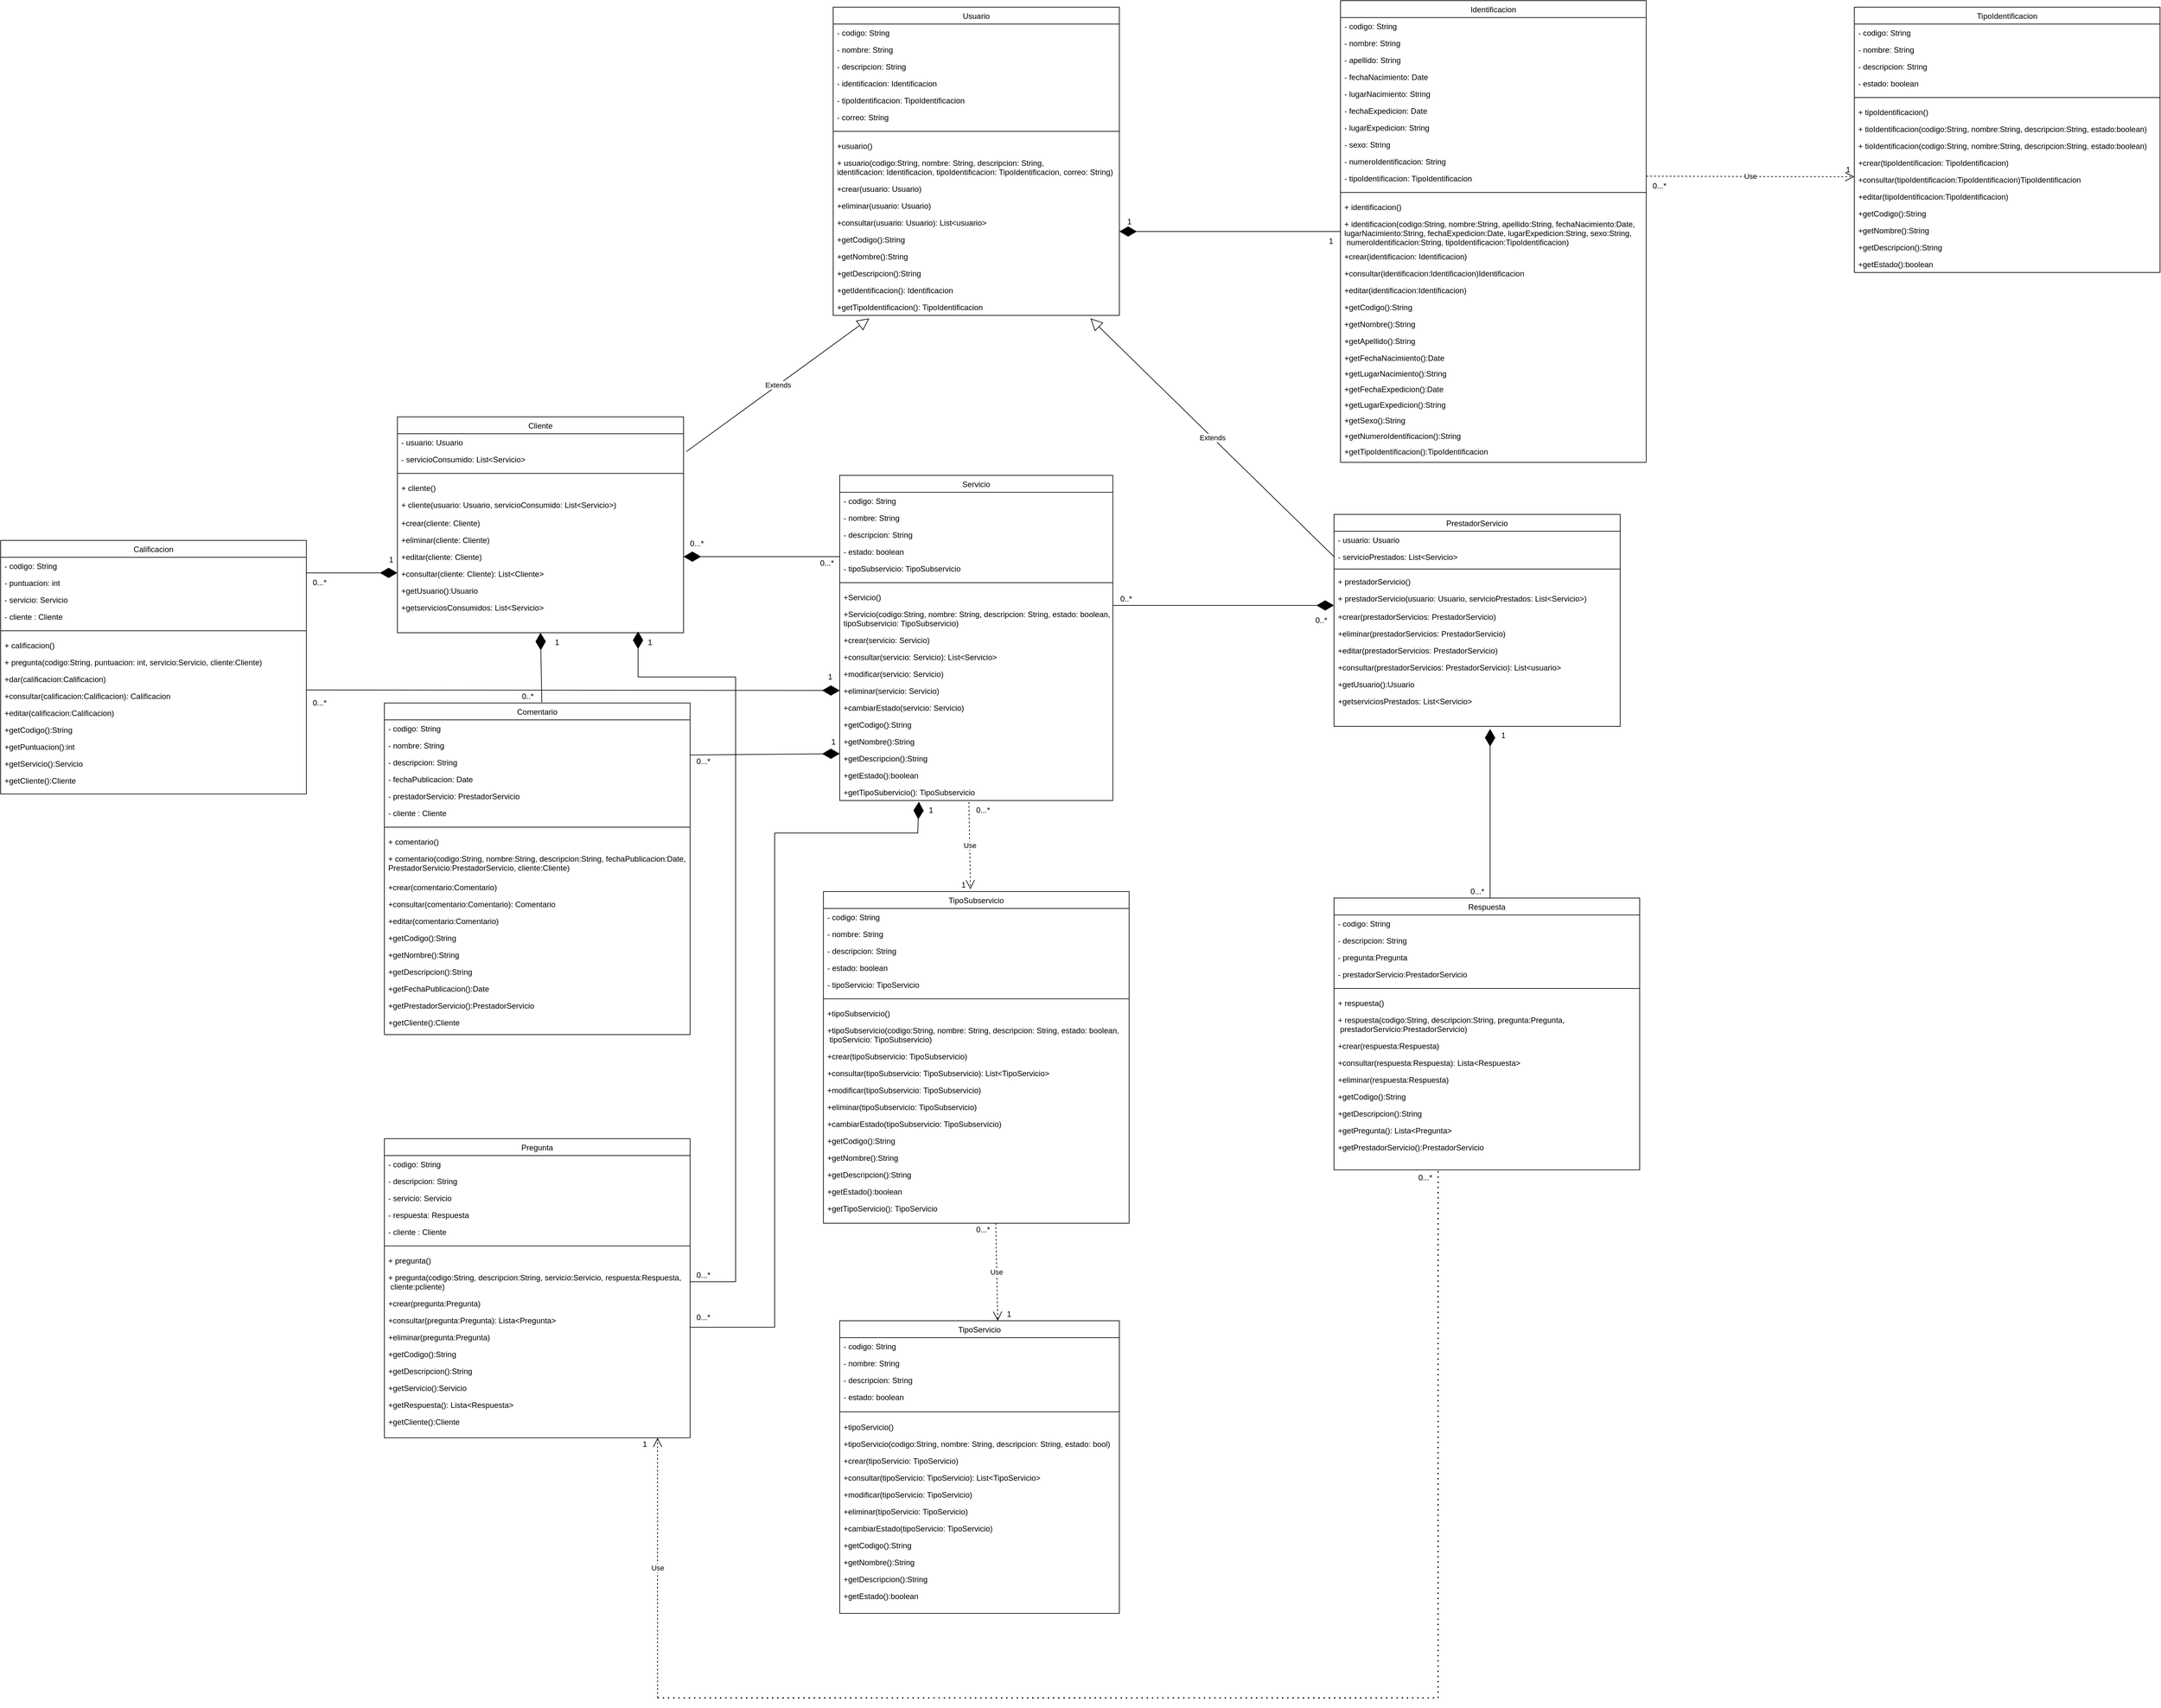 <mxfile version="20.3.1" type="device"><diagram id="C5RBs43oDa-KdzZeNtuy" name="Page-1"><mxGraphModel dx="3785" dy="1736" grid="1" gridSize="10" guides="1" tooltips="1" connect="1" arrows="1" fold="1" page="1" pageScale="1" pageWidth="827" pageHeight="1169" math="0" shadow="0"><root><mxCell id="WIyWlLk6GJQsqaUBKTNV-0"/><mxCell id="WIyWlLk6GJQsqaUBKTNV-1" parent="WIyWlLk6GJQsqaUBKTNV-0"/><mxCell id="zkfFHV4jXpPFQw0GAbJ--0" value="TipoServicio" style="swimlane;fontStyle=0;align=center;verticalAlign=top;childLayout=stackLayout;horizontal=1;startSize=26;horizontalStack=0;resizeParent=1;resizeLast=0;collapsible=1;marginBottom=0;rounded=0;shadow=0;strokeWidth=1;" parent="WIyWlLk6GJQsqaUBKTNV-1" vertex="1"><mxGeometry x="-520" y="1070" width="430" height="450" as="geometry"><mxRectangle x="220" y="120" width="160" height="26" as="alternateBounds"/></mxGeometry></mxCell><mxCell id="zkfFHV4jXpPFQw0GAbJ--1" value="- codigo: String" style="text;align=left;verticalAlign=top;spacingLeft=4;spacingRight=4;overflow=hidden;rotatable=0;points=[[0,0.5],[1,0.5]];portConstraint=eastwest;" parent="zkfFHV4jXpPFQw0GAbJ--0" vertex="1"><mxGeometry y="26" width="430" height="26" as="geometry"/></mxCell><mxCell id="zkfFHV4jXpPFQw0GAbJ--2" value="- nombre: String" style="text;align=left;verticalAlign=top;spacingLeft=4;spacingRight=4;overflow=hidden;rotatable=0;points=[[0,0.5],[1,0.5]];portConstraint=eastwest;rounded=0;shadow=0;html=0;" parent="zkfFHV4jXpPFQw0GAbJ--0" vertex="1"><mxGeometry y="52" width="430" height="26" as="geometry"/></mxCell><mxCell id="zkfFHV4jXpPFQw0GAbJ--3" value="- descripcion: String" style="text;align=left;verticalAlign=top;spacingLeft=4;spacingRight=4;overflow=hidden;rotatable=0;points=[[0,0.5],[1,0.5]];portConstraint=eastwest;rounded=0;shadow=0;html=0;" parent="zkfFHV4jXpPFQw0GAbJ--0" vertex="1"><mxGeometry y="78" width="430" height="26" as="geometry"/></mxCell><mxCell id="9mSHjcX6NgKfxpthpPh_-1" value="- estado: boolean" style="text;align=left;verticalAlign=top;spacingLeft=4;spacingRight=4;overflow=hidden;rotatable=0;points=[[0,0.5],[1,0.5]];portConstraint=eastwest;rounded=0;shadow=0;html=0;" parent="zkfFHV4jXpPFQw0GAbJ--0" vertex="1"><mxGeometry y="104" width="430" height="26" as="geometry"/></mxCell><mxCell id="zkfFHV4jXpPFQw0GAbJ--4" value="" style="line;html=1;strokeWidth=1;align=left;verticalAlign=middle;spacingTop=-1;spacingLeft=3;spacingRight=3;rotatable=0;labelPosition=right;points=[];portConstraint=eastwest;" parent="zkfFHV4jXpPFQw0GAbJ--0" vertex="1"><mxGeometry y="130" width="430" height="20" as="geometry"/></mxCell><mxCell id="zkfFHV4jXpPFQw0GAbJ--5" value="+tipoServicio()" style="text;align=left;verticalAlign=top;spacingLeft=4;spacingRight=4;overflow=hidden;rotatable=0;points=[[0,0.5],[1,0.5]];portConstraint=eastwest;" parent="zkfFHV4jXpPFQw0GAbJ--0" vertex="1"><mxGeometry y="150" width="430" height="26" as="geometry"/></mxCell><mxCell id="9mSHjcX6NgKfxpthpPh_-2" value="+tipoServicio(codigo:String, nombre: String, descripcion: String, estado: bool)" style="text;align=left;verticalAlign=top;spacingLeft=4;spacingRight=4;overflow=hidden;rotatable=0;points=[[0,0.5],[1,0.5]];portConstraint=eastwest;" parent="zkfFHV4jXpPFQw0GAbJ--0" vertex="1"><mxGeometry y="176" width="430" height="26" as="geometry"/></mxCell><mxCell id="9mSHjcX6NgKfxpthpPh_-3" value="+crear(tipoServicio: TipoServicio)" style="text;align=left;verticalAlign=top;spacingLeft=4;spacingRight=4;overflow=hidden;rotatable=0;points=[[0,0.5],[1,0.5]];portConstraint=eastwest;" parent="zkfFHV4jXpPFQw0GAbJ--0" vertex="1"><mxGeometry y="202" width="430" height="26" as="geometry"/></mxCell><mxCell id="9mSHjcX6NgKfxpthpPh_-4" value="+consultar(tipoServicio: TipoServicio): List&lt;TipoServicio&gt;" style="text;align=left;verticalAlign=top;spacingLeft=4;spacingRight=4;overflow=hidden;rotatable=0;points=[[0,0.5],[1,0.5]];portConstraint=eastwest;" parent="zkfFHV4jXpPFQw0GAbJ--0" vertex="1"><mxGeometry y="228" width="430" height="26" as="geometry"/></mxCell><mxCell id="9mSHjcX6NgKfxpthpPh_-5" value="+modificar(tipoServicio: TipoServicio)" style="text;align=left;verticalAlign=top;spacingLeft=4;spacingRight=4;overflow=hidden;rotatable=0;points=[[0,0.5],[1,0.5]];portConstraint=eastwest;" parent="zkfFHV4jXpPFQw0GAbJ--0" vertex="1"><mxGeometry y="254" width="430" height="26" as="geometry"/></mxCell><mxCell id="9mSHjcX6NgKfxpthpPh_-6" value="+eliminar(tipoServicio: TipoServicio)" style="text;align=left;verticalAlign=top;spacingLeft=4;spacingRight=4;overflow=hidden;rotatable=0;points=[[0,0.5],[1,0.5]];portConstraint=eastwest;" parent="zkfFHV4jXpPFQw0GAbJ--0" vertex="1"><mxGeometry y="280" width="430" height="26" as="geometry"/></mxCell><mxCell id="9mSHjcX6NgKfxpthpPh_-7" value="+cambiarEstado(tipoServicio: TipoServicio)" style="text;align=left;verticalAlign=top;spacingLeft=4;spacingRight=4;overflow=hidden;rotatable=0;points=[[0,0.5],[1,0.5]];portConstraint=eastwest;" parent="zkfFHV4jXpPFQw0GAbJ--0" vertex="1"><mxGeometry y="306" width="430" height="26" as="geometry"/></mxCell><mxCell id="9mSHjcX6NgKfxpthpPh_-8" value="+getCodigo():String" style="text;align=left;verticalAlign=top;spacingLeft=4;spacingRight=4;overflow=hidden;rotatable=0;points=[[0,0.5],[1,0.5]];portConstraint=eastwest;" parent="zkfFHV4jXpPFQw0GAbJ--0" vertex="1"><mxGeometry y="332" width="430" height="26" as="geometry"/></mxCell><mxCell id="9mSHjcX6NgKfxpthpPh_-9" value="+getNombre():String" style="text;align=left;verticalAlign=top;spacingLeft=4;spacingRight=4;overflow=hidden;rotatable=0;points=[[0,0.5],[1,0.5]];portConstraint=eastwest;" parent="zkfFHV4jXpPFQw0GAbJ--0" vertex="1"><mxGeometry y="358" width="430" height="26" as="geometry"/></mxCell><mxCell id="9mSHjcX6NgKfxpthpPh_-10" value="+getDescripcion():String" style="text;align=left;verticalAlign=top;spacingLeft=4;spacingRight=4;overflow=hidden;rotatable=0;points=[[0,0.5],[1,0.5]];portConstraint=eastwest;" parent="zkfFHV4jXpPFQw0GAbJ--0" vertex="1"><mxGeometry y="384" width="430" height="26" as="geometry"/></mxCell><mxCell id="9mSHjcX6NgKfxpthpPh_-11" value="+getEstado():boolean" style="text;align=left;verticalAlign=top;spacingLeft=4;spacingRight=4;overflow=hidden;rotatable=0;points=[[0,0.5],[1,0.5]];portConstraint=eastwest;" parent="zkfFHV4jXpPFQw0GAbJ--0" vertex="1"><mxGeometry y="410" width="430" height="26" as="geometry"/></mxCell><mxCell id="9mSHjcX6NgKfxpthpPh_-32" value="Servicio" style="swimlane;fontStyle=0;align=center;verticalAlign=top;childLayout=stackLayout;horizontal=1;startSize=26;horizontalStack=0;resizeParent=1;resizeLast=0;collapsible=1;marginBottom=0;rounded=0;shadow=0;strokeWidth=1;" parent="WIyWlLk6GJQsqaUBKTNV-1" vertex="1"><mxGeometry x="-520" y="-230" width="420" height="500" as="geometry"><mxRectangle x="220" y="120" width="160" height="26" as="alternateBounds"/></mxGeometry></mxCell><mxCell id="9mSHjcX6NgKfxpthpPh_-33" value="- codigo: String" style="text;align=left;verticalAlign=top;spacingLeft=4;spacingRight=4;overflow=hidden;rotatable=0;points=[[0,0.5],[1,0.5]];portConstraint=eastwest;" parent="9mSHjcX6NgKfxpthpPh_-32" vertex="1"><mxGeometry y="26" width="420" height="26" as="geometry"/></mxCell><mxCell id="9mSHjcX6NgKfxpthpPh_-34" value="- nombre: String" style="text;align=left;verticalAlign=top;spacingLeft=4;spacingRight=4;overflow=hidden;rotatable=0;points=[[0,0.5],[1,0.5]];portConstraint=eastwest;rounded=0;shadow=0;html=0;" parent="9mSHjcX6NgKfxpthpPh_-32" vertex="1"><mxGeometry y="52" width="420" height="26" as="geometry"/></mxCell><mxCell id="9mSHjcX6NgKfxpthpPh_-35" value="- descripcion: String" style="text;align=left;verticalAlign=top;spacingLeft=4;spacingRight=4;overflow=hidden;rotatable=0;points=[[0,0.5],[1,0.5]];portConstraint=eastwest;rounded=0;shadow=0;html=0;" parent="9mSHjcX6NgKfxpthpPh_-32" vertex="1"><mxGeometry y="78" width="420" height="26" as="geometry"/></mxCell><mxCell id="9mSHjcX6NgKfxpthpPh_-36" value="- estado: boolean" style="text;align=left;verticalAlign=top;spacingLeft=4;spacingRight=4;overflow=hidden;rotatable=0;points=[[0,0.5],[1,0.5]];portConstraint=eastwest;rounded=0;shadow=0;html=0;" parent="9mSHjcX6NgKfxpthpPh_-32" vertex="1"><mxGeometry y="104" width="420" height="26" as="geometry"/></mxCell><mxCell id="9mSHjcX6NgKfxpthpPh_-37" value="- tipoSubservicio: TipoSubservicio" style="text;align=left;verticalAlign=top;spacingLeft=4;spacingRight=4;overflow=hidden;rotatable=0;points=[[0,0.5],[1,0.5]];portConstraint=eastwest;rounded=0;shadow=0;html=0;" parent="9mSHjcX6NgKfxpthpPh_-32" vertex="1"><mxGeometry y="130" width="420" height="26" as="geometry"/></mxCell><mxCell id="9mSHjcX6NgKfxpthpPh_-38" value="" style="line;html=1;strokeWidth=1;align=left;verticalAlign=middle;spacingTop=-1;spacingLeft=3;spacingRight=3;rotatable=0;labelPosition=right;points=[];portConstraint=eastwest;" parent="9mSHjcX6NgKfxpthpPh_-32" vertex="1"><mxGeometry y="156" width="420" height="18" as="geometry"/></mxCell><mxCell id="9mSHjcX6NgKfxpthpPh_-39" value="+Servicio()" style="text;align=left;verticalAlign=top;spacingLeft=4;spacingRight=4;overflow=hidden;rotatable=0;points=[[0,0.5],[1,0.5]];portConstraint=eastwest;" parent="9mSHjcX6NgKfxpthpPh_-32" vertex="1"><mxGeometry y="174" width="420" height="26" as="geometry"/></mxCell><mxCell id="9mSHjcX6NgKfxpthpPh_-40" value="+Servicio(codigo:String, nombre: String, descripcion: String, estado: boolean, &#10;tipoSubservicio: TipoSubservicio)" style="text;align=left;verticalAlign=top;spacingLeft=4;spacingRight=4;overflow=hidden;rotatable=0;points=[[0,0.5],[1,0.5]];portConstraint=eastwest;" parent="9mSHjcX6NgKfxpthpPh_-32" vertex="1"><mxGeometry y="200" width="420" height="40" as="geometry"/></mxCell><mxCell id="9mSHjcX6NgKfxpthpPh_-41" value="+crear(servicio: Servicio)" style="text;align=left;verticalAlign=top;spacingLeft=4;spacingRight=4;overflow=hidden;rotatable=0;points=[[0,0.5],[1,0.5]];portConstraint=eastwest;" parent="9mSHjcX6NgKfxpthpPh_-32" vertex="1"><mxGeometry y="240" width="420" height="26" as="geometry"/></mxCell><mxCell id="9mSHjcX6NgKfxpthpPh_-42" value="+consultar(servicio: Servicio): List&lt;Servicio&gt;" style="text;align=left;verticalAlign=top;spacingLeft=4;spacingRight=4;overflow=hidden;rotatable=0;points=[[0,0.5],[1,0.5]];portConstraint=eastwest;" parent="9mSHjcX6NgKfxpthpPh_-32" vertex="1"><mxGeometry y="266" width="420" height="26" as="geometry"/></mxCell><mxCell id="9mSHjcX6NgKfxpthpPh_-43" value="+modificar(servicio: Servicio)" style="text;align=left;verticalAlign=top;spacingLeft=4;spacingRight=4;overflow=hidden;rotatable=0;points=[[0,0.5],[1,0.5]];portConstraint=eastwest;" parent="9mSHjcX6NgKfxpthpPh_-32" vertex="1"><mxGeometry y="292" width="420" height="26" as="geometry"/></mxCell><mxCell id="9mSHjcX6NgKfxpthpPh_-44" value="+eliminar(servicio: Servicio)" style="text;align=left;verticalAlign=top;spacingLeft=4;spacingRight=4;overflow=hidden;rotatable=0;points=[[0,0.5],[1,0.5]];portConstraint=eastwest;" parent="9mSHjcX6NgKfxpthpPh_-32" vertex="1"><mxGeometry y="318" width="420" height="26" as="geometry"/></mxCell><mxCell id="9mSHjcX6NgKfxpthpPh_-45" value="+cambiarEstado(servicio: Servicio)" style="text;align=left;verticalAlign=top;spacingLeft=4;spacingRight=4;overflow=hidden;rotatable=0;points=[[0,0.5],[1,0.5]];portConstraint=eastwest;" parent="9mSHjcX6NgKfxpthpPh_-32" vertex="1"><mxGeometry y="344" width="420" height="26" as="geometry"/></mxCell><mxCell id="9mSHjcX6NgKfxpthpPh_-46" value="+getCodigo():String" style="text;align=left;verticalAlign=top;spacingLeft=4;spacingRight=4;overflow=hidden;rotatable=0;points=[[0,0.5],[1,0.5]];portConstraint=eastwest;" parent="9mSHjcX6NgKfxpthpPh_-32" vertex="1"><mxGeometry y="370" width="420" height="26" as="geometry"/></mxCell><mxCell id="9mSHjcX6NgKfxpthpPh_-47" value="+getNombre():String" style="text;align=left;verticalAlign=top;spacingLeft=4;spacingRight=4;overflow=hidden;rotatable=0;points=[[0,0.5],[1,0.5]];portConstraint=eastwest;" parent="9mSHjcX6NgKfxpthpPh_-32" vertex="1"><mxGeometry y="396" width="420" height="26" as="geometry"/></mxCell><mxCell id="9mSHjcX6NgKfxpthpPh_-48" value="+getDescripcion():String" style="text;align=left;verticalAlign=top;spacingLeft=4;spacingRight=4;overflow=hidden;rotatable=0;points=[[0,0.5],[1,0.5]];portConstraint=eastwest;" parent="9mSHjcX6NgKfxpthpPh_-32" vertex="1"><mxGeometry y="422" width="420" height="26" as="geometry"/></mxCell><mxCell id="9mSHjcX6NgKfxpthpPh_-49" value="+getEstado():boolean" style="text;align=left;verticalAlign=top;spacingLeft=4;spacingRight=4;overflow=hidden;rotatable=0;points=[[0,0.5],[1,0.5]];portConstraint=eastwest;" parent="9mSHjcX6NgKfxpthpPh_-32" vertex="1"><mxGeometry y="448" width="420" height="26" as="geometry"/></mxCell><mxCell id="9mSHjcX6NgKfxpthpPh_-50" value="+getTipoSubervicio(): TipoSubservicio" style="text;align=left;verticalAlign=top;spacingLeft=4;spacingRight=4;overflow=hidden;rotatable=0;points=[[0,0.5],[1,0.5]];portConstraint=eastwest;" parent="9mSHjcX6NgKfxpthpPh_-32" vertex="1"><mxGeometry y="474" width="420" height="26" as="geometry"/></mxCell><mxCell id="9mSHjcX6NgKfxpthpPh_-51" value="Usuario" style="swimlane;fontStyle=0;align=center;verticalAlign=top;childLayout=stackLayout;horizontal=1;startSize=26;horizontalStack=0;resizeParent=1;resizeLast=0;collapsible=1;marginBottom=0;rounded=0;shadow=0;strokeWidth=1;" parent="WIyWlLk6GJQsqaUBKTNV-1" vertex="1"><mxGeometry x="-530" y="-950" width="440" height="474" as="geometry"><mxRectangle x="220" y="120" width="160" height="26" as="alternateBounds"/></mxGeometry></mxCell><mxCell id="9mSHjcX6NgKfxpthpPh_-52" value="- codigo: String" style="text;align=left;verticalAlign=top;spacingLeft=4;spacingRight=4;overflow=hidden;rotatable=0;points=[[0,0.5],[1,0.5]];portConstraint=eastwest;" parent="9mSHjcX6NgKfxpthpPh_-51" vertex="1"><mxGeometry y="26" width="440" height="26" as="geometry"/></mxCell><mxCell id="9mSHjcX6NgKfxpthpPh_-53" value="- nombre: String" style="text;align=left;verticalAlign=top;spacingLeft=4;spacingRight=4;overflow=hidden;rotatable=0;points=[[0,0.5],[1,0.5]];portConstraint=eastwest;rounded=0;shadow=0;html=0;" parent="9mSHjcX6NgKfxpthpPh_-51" vertex="1"><mxGeometry y="52" width="440" height="26" as="geometry"/></mxCell><mxCell id="9mSHjcX6NgKfxpthpPh_-54" value="- descripcion: String" style="text;align=left;verticalAlign=top;spacingLeft=4;spacingRight=4;overflow=hidden;rotatable=0;points=[[0,0.5],[1,0.5]];portConstraint=eastwest;rounded=0;shadow=0;html=0;" parent="9mSHjcX6NgKfxpthpPh_-51" vertex="1"><mxGeometry y="78" width="440" height="26" as="geometry"/></mxCell><mxCell id="9mSHjcX6NgKfxpthpPh_-55" value="- identificacion: Identificacion" style="text;align=left;verticalAlign=top;spacingLeft=4;spacingRight=4;overflow=hidden;rotatable=0;points=[[0,0.5],[1,0.5]];portConstraint=eastwest;rounded=0;shadow=0;html=0;" parent="9mSHjcX6NgKfxpthpPh_-51" vertex="1"><mxGeometry y="104" width="440" height="26" as="geometry"/></mxCell><mxCell id="9mSHjcX6NgKfxpthpPh_-56" value="- tipoIdentificacion: TipoIdentificacion" style="text;align=left;verticalAlign=top;spacingLeft=4;spacingRight=4;overflow=hidden;rotatable=0;points=[[0,0.5],[1,0.5]];portConstraint=eastwest;rounded=0;shadow=0;html=0;" parent="9mSHjcX6NgKfxpthpPh_-51" vertex="1"><mxGeometry y="130" width="440" height="26" as="geometry"/></mxCell><mxCell id="9mSHjcX6NgKfxpthpPh_-70" value="- correo: String" style="text;align=left;verticalAlign=top;spacingLeft=4;spacingRight=4;overflow=hidden;rotatable=0;points=[[0,0.5],[1,0.5]];portConstraint=eastwest;rounded=0;shadow=0;html=0;" parent="9mSHjcX6NgKfxpthpPh_-51" vertex="1"><mxGeometry y="156" width="440" height="26" as="geometry"/></mxCell><mxCell id="9mSHjcX6NgKfxpthpPh_-57" value="" style="line;html=1;strokeWidth=1;align=left;verticalAlign=middle;spacingTop=-1;spacingLeft=3;spacingRight=3;rotatable=0;labelPosition=right;points=[];portConstraint=eastwest;" parent="9mSHjcX6NgKfxpthpPh_-51" vertex="1"><mxGeometry y="182" width="440" height="18" as="geometry"/></mxCell><mxCell id="9mSHjcX6NgKfxpthpPh_-58" value="+usuario()" style="text;align=left;verticalAlign=top;spacingLeft=4;spacingRight=4;overflow=hidden;rotatable=0;points=[[0,0.5],[1,0.5]];portConstraint=eastwest;" parent="9mSHjcX6NgKfxpthpPh_-51" vertex="1"><mxGeometry y="200" width="440" height="26" as="geometry"/></mxCell><mxCell id="9mSHjcX6NgKfxpthpPh_-59" value="+ usuario(codigo:String, nombre: String, descripcion: String, &#10;identificacion: Identificacion, tipoIdentificacion: TipoIdentificacion, correo: String)" style="text;align=left;verticalAlign=top;spacingLeft=4;spacingRight=4;overflow=hidden;rotatable=0;points=[[0,0.5],[1,0.5]];portConstraint=eastwest;" parent="9mSHjcX6NgKfxpthpPh_-51" vertex="1"><mxGeometry y="226" width="440" height="40" as="geometry"/></mxCell><mxCell id="9mSHjcX6NgKfxpthpPh_-103" value="+crear(usuario: Usuario)" style="text;align=left;verticalAlign=top;spacingLeft=4;spacingRight=4;overflow=hidden;rotatable=0;points=[[0,0.5],[1,0.5]];portConstraint=eastwest;" parent="9mSHjcX6NgKfxpthpPh_-51" vertex="1"><mxGeometry y="266" width="440" height="26" as="geometry"/></mxCell><mxCell id="9mSHjcX6NgKfxpthpPh_-63" value="+eliminar(usuario: Usuario)" style="text;align=left;verticalAlign=top;spacingLeft=4;spacingRight=4;overflow=hidden;rotatable=0;points=[[0,0.5],[1,0.5]];portConstraint=eastwest;" parent="9mSHjcX6NgKfxpthpPh_-51" vertex="1"><mxGeometry y="292" width="440" height="26" as="geometry"/></mxCell><mxCell id="9mSHjcX6NgKfxpthpPh_-72" value="+consultar(usuario: Usuario): List&lt;usuario&gt;" style="text;align=left;verticalAlign=top;spacingLeft=4;spacingRight=4;overflow=hidden;rotatable=0;points=[[0,0.5],[1,0.5]];portConstraint=eastwest;" parent="9mSHjcX6NgKfxpthpPh_-51" vertex="1"><mxGeometry y="318" width="440" height="26" as="geometry"/></mxCell><mxCell id="9mSHjcX6NgKfxpthpPh_-65" value="+getCodigo():String" style="text;align=left;verticalAlign=top;spacingLeft=4;spacingRight=4;overflow=hidden;rotatable=0;points=[[0,0.5],[1,0.5]];portConstraint=eastwest;" parent="9mSHjcX6NgKfxpthpPh_-51" vertex="1"><mxGeometry y="344" width="440" height="26" as="geometry"/></mxCell><mxCell id="9mSHjcX6NgKfxpthpPh_-66" value="+getNombre():String" style="text;align=left;verticalAlign=top;spacingLeft=4;spacingRight=4;overflow=hidden;rotatable=0;points=[[0,0.5],[1,0.5]];portConstraint=eastwest;" parent="9mSHjcX6NgKfxpthpPh_-51" vertex="1"><mxGeometry y="370" width="440" height="26" as="geometry"/></mxCell><mxCell id="9mSHjcX6NgKfxpthpPh_-67" value="+getDescripcion():String" style="text;align=left;verticalAlign=top;spacingLeft=4;spacingRight=4;overflow=hidden;rotatable=0;points=[[0,0.5],[1,0.5]];portConstraint=eastwest;" parent="9mSHjcX6NgKfxpthpPh_-51" vertex="1"><mxGeometry y="396" width="440" height="26" as="geometry"/></mxCell><mxCell id="9mSHjcX6NgKfxpthpPh_-68" value="+getIdentificacion(): Identificacion" style="text;align=left;verticalAlign=top;spacingLeft=4;spacingRight=4;overflow=hidden;rotatable=0;points=[[0,0.5],[1,0.5]];portConstraint=eastwest;" parent="9mSHjcX6NgKfxpthpPh_-51" vertex="1"><mxGeometry y="422" width="440" height="26" as="geometry"/></mxCell><mxCell id="9mSHjcX6NgKfxpthpPh_-69" value="+getTipoIdentificacion(): TipoIdentificacion" style="text;align=left;verticalAlign=top;spacingLeft=4;spacingRight=4;overflow=hidden;rotatable=0;points=[[0,0.5],[1,0.5]];portConstraint=eastwest;" parent="9mSHjcX6NgKfxpthpPh_-51" vertex="1"><mxGeometry y="448" width="440" height="26" as="geometry"/></mxCell><mxCell id="9mSHjcX6NgKfxpthpPh_-73" value="PrestadorServicio" style="swimlane;fontStyle=0;align=center;verticalAlign=top;childLayout=stackLayout;horizontal=1;startSize=26;horizontalStack=0;resizeParent=1;resizeLast=0;collapsible=1;marginBottom=0;rounded=0;shadow=0;strokeWidth=1;" parent="WIyWlLk6GJQsqaUBKTNV-1" vertex="1"><mxGeometry x="240" y="-170" width="440" height="326" as="geometry"><mxRectangle x="220" y="120" width="160" height="26" as="alternateBounds"/></mxGeometry></mxCell><mxCell id="9mSHjcX6NgKfxpthpPh_-78" value="- usuario: Usuario" style="text;align=left;verticalAlign=top;spacingLeft=4;spacingRight=4;overflow=hidden;rotatable=0;points=[[0,0.5],[1,0.5]];portConstraint=eastwest;rounded=0;shadow=0;html=0;" parent="9mSHjcX6NgKfxpthpPh_-73" vertex="1"><mxGeometry y="26" width="440" height="26" as="geometry"/></mxCell><mxCell id="9mSHjcX6NgKfxpthpPh_-90" value="- servicioPrestados: List&lt;Servicio&gt;" style="text;align=left;verticalAlign=top;spacingLeft=4;spacingRight=4;overflow=hidden;rotatable=0;points=[[0,0.5],[1,0.5]];portConstraint=eastwest;rounded=0;shadow=0;html=0;" parent="9mSHjcX6NgKfxpthpPh_-73" vertex="1"><mxGeometry y="52" width="440" height="26" as="geometry"/></mxCell><mxCell id="9mSHjcX6NgKfxpthpPh_-80" value="" style="line;html=1;strokeWidth=1;align=left;verticalAlign=middle;spacingTop=-1;spacingLeft=3;spacingRight=3;rotatable=0;labelPosition=right;points=[];portConstraint=eastwest;" parent="9mSHjcX6NgKfxpthpPh_-73" vertex="1"><mxGeometry y="78" width="440" height="12" as="geometry"/></mxCell><mxCell id="9mSHjcX6NgKfxpthpPh_-81" value="+ prestadorServicio()" style="text;align=left;verticalAlign=top;spacingLeft=4;spacingRight=4;overflow=hidden;rotatable=0;points=[[0,0.5],[1,0.5]];portConstraint=eastwest;" parent="9mSHjcX6NgKfxpthpPh_-73" vertex="1"><mxGeometry y="90" width="440" height="26" as="geometry"/></mxCell><mxCell id="9mSHjcX6NgKfxpthpPh_-82" value="+ prestadorServicio(usuario: Usuario, servicioPrestados: List&lt;Servicio&gt;)" style="text;align=left;verticalAlign=top;spacingLeft=4;spacingRight=4;overflow=hidden;rotatable=0;points=[[0,0.5],[1,0.5]];portConstraint=eastwest;" parent="9mSHjcX6NgKfxpthpPh_-73" vertex="1"><mxGeometry y="116" width="440" height="28" as="geometry"/></mxCell><mxCell id="9mSHjcX6NgKfxpthpPh_-105" value="+crear(prestadorServicios: PrestadorServicio)" style="text;align=left;verticalAlign=top;spacingLeft=4;spacingRight=4;overflow=hidden;rotatable=0;points=[[0,0.5],[1,0.5]];portConstraint=eastwest;" parent="9mSHjcX6NgKfxpthpPh_-73" vertex="1"><mxGeometry y="144" width="440" height="26" as="geometry"/></mxCell><mxCell id="9mSHjcX6NgKfxpthpPh_-83" value="+eliminar(prestadorServicios: PrestadorServicio)" style="text;align=left;verticalAlign=top;spacingLeft=4;spacingRight=4;overflow=hidden;rotatable=0;points=[[0,0.5],[1,0.5]];portConstraint=eastwest;" parent="9mSHjcX6NgKfxpthpPh_-73" vertex="1"><mxGeometry y="170" width="440" height="26" as="geometry"/></mxCell><mxCell id="9mSHjcX6NgKfxpthpPh_-101" value="+editar(prestadorServicios: PrestadorServicio)" style="text;align=left;verticalAlign=top;spacingLeft=4;spacingRight=4;overflow=hidden;rotatable=0;points=[[0,0.5],[1,0.5]];portConstraint=eastwest;" parent="9mSHjcX6NgKfxpthpPh_-73" vertex="1"><mxGeometry y="196" width="440" height="26" as="geometry"/></mxCell><mxCell id="9mSHjcX6NgKfxpthpPh_-84" value="+consultar(prestadorServicios: PrestadorServicio): List&lt;usuario&gt;" style="text;align=left;verticalAlign=top;spacingLeft=4;spacingRight=4;overflow=hidden;rotatable=0;points=[[0,0.5],[1,0.5]];portConstraint=eastwest;" parent="9mSHjcX6NgKfxpthpPh_-73" vertex="1"><mxGeometry y="222" width="440" height="26" as="geometry"/></mxCell><mxCell id="9mSHjcX6NgKfxpthpPh_-85" value="+getUsuario():Usuario" style="text;align=left;verticalAlign=top;spacingLeft=4;spacingRight=4;overflow=hidden;rotatable=0;points=[[0,0.5],[1,0.5]];portConstraint=eastwest;" parent="9mSHjcX6NgKfxpthpPh_-73" vertex="1"><mxGeometry y="248" width="440" height="26" as="geometry"/></mxCell><mxCell id="9mSHjcX6NgKfxpthpPh_-89" value="+getserviciosPrestados: List&lt;Servicio&gt;" style="text;align=left;verticalAlign=top;spacingLeft=4;spacingRight=4;overflow=hidden;rotatable=0;points=[[0,0.5],[1,0.5]];portConstraint=eastwest;" parent="9mSHjcX6NgKfxpthpPh_-73" vertex="1"><mxGeometry y="274" width="440" height="26" as="geometry"/></mxCell><mxCell id="9mSHjcX6NgKfxpthpPh_-91" value="Cliente" style="swimlane;fontStyle=0;align=center;verticalAlign=top;childLayout=stackLayout;horizontal=1;startSize=26;horizontalStack=0;resizeParent=1;resizeLast=0;collapsible=1;marginBottom=0;rounded=0;shadow=0;strokeWidth=1;" parent="WIyWlLk6GJQsqaUBKTNV-1" vertex="1"><mxGeometry x="-1200" y="-320" width="440" height="332" as="geometry"><mxRectangle x="340" y="1200" width="160" height="26" as="alternateBounds"/></mxGeometry></mxCell><mxCell id="9mSHjcX6NgKfxpthpPh_-92" value="- usuario: Usuario" style="text;align=left;verticalAlign=top;spacingLeft=4;spacingRight=4;overflow=hidden;rotatable=0;points=[[0,0.5],[1,0.5]];portConstraint=eastwest;rounded=0;shadow=0;html=0;" parent="9mSHjcX6NgKfxpthpPh_-91" vertex="1"><mxGeometry y="26" width="440" height="26" as="geometry"/></mxCell><mxCell id="9mSHjcX6NgKfxpthpPh_-93" value="- servicioConsumido: List&lt;Servicio&gt;" style="text;align=left;verticalAlign=top;spacingLeft=4;spacingRight=4;overflow=hidden;rotatable=0;points=[[0,0.5],[1,0.5]];portConstraint=eastwest;rounded=0;shadow=0;html=0;" parent="9mSHjcX6NgKfxpthpPh_-91" vertex="1"><mxGeometry y="52" width="440" height="26" as="geometry"/></mxCell><mxCell id="9mSHjcX6NgKfxpthpPh_-94" value="" style="line;html=1;strokeWidth=1;align=left;verticalAlign=middle;spacingTop=-1;spacingLeft=3;spacingRight=3;rotatable=0;labelPosition=right;points=[];portConstraint=eastwest;" parent="9mSHjcX6NgKfxpthpPh_-91" vertex="1"><mxGeometry y="78" width="440" height="18" as="geometry"/></mxCell><mxCell id="9mSHjcX6NgKfxpthpPh_-95" value="+ cliente()" style="text;align=left;verticalAlign=top;spacingLeft=4;spacingRight=4;overflow=hidden;rotatable=0;points=[[0,0.5],[1,0.5]];portConstraint=eastwest;" parent="9mSHjcX6NgKfxpthpPh_-91" vertex="1"><mxGeometry y="96" width="440" height="26" as="geometry"/></mxCell><mxCell id="9mSHjcX6NgKfxpthpPh_-96" value="+ cliente(usuario: Usuario, servicioConsumido: List&lt;Servicio&gt;)" style="text;align=left;verticalAlign=top;spacingLeft=4;spacingRight=4;overflow=hidden;rotatable=0;points=[[0,0.5],[1,0.5]];portConstraint=eastwest;" parent="9mSHjcX6NgKfxpthpPh_-91" vertex="1"><mxGeometry y="122" width="440" height="28" as="geometry"/></mxCell><mxCell id="9mSHjcX6NgKfxpthpPh_-106" value="+crear(cliente: Cliente)" style="text;align=left;verticalAlign=top;spacingLeft=4;spacingRight=4;overflow=hidden;rotatable=0;points=[[0,0.5],[1,0.5]];portConstraint=eastwest;" parent="9mSHjcX6NgKfxpthpPh_-91" vertex="1"><mxGeometry y="150" width="440" height="26" as="geometry"/></mxCell><mxCell id="9mSHjcX6NgKfxpthpPh_-97" value="+eliminar(cliente: Cliente)" style="text;align=left;verticalAlign=top;spacingLeft=4;spacingRight=4;overflow=hidden;rotatable=0;points=[[0,0.5],[1,0.5]];portConstraint=eastwest;" parent="9mSHjcX6NgKfxpthpPh_-91" vertex="1"><mxGeometry y="176" width="440" height="26" as="geometry"/></mxCell><mxCell id="9mSHjcX6NgKfxpthpPh_-102" value="+editar(cliente: Cliente)" style="text;align=left;verticalAlign=top;spacingLeft=4;spacingRight=4;overflow=hidden;rotatable=0;points=[[0,0.5],[1,0.5]];portConstraint=eastwest;" parent="9mSHjcX6NgKfxpthpPh_-91" vertex="1"><mxGeometry y="202" width="440" height="26" as="geometry"/></mxCell><mxCell id="9mSHjcX6NgKfxpthpPh_-98" value="+consultar(cliente: Cliente): List&lt;Cliente&gt;" style="text;align=left;verticalAlign=top;spacingLeft=4;spacingRight=4;overflow=hidden;rotatable=0;points=[[0,0.5],[1,0.5]];portConstraint=eastwest;" parent="9mSHjcX6NgKfxpthpPh_-91" vertex="1"><mxGeometry y="228" width="440" height="26" as="geometry"/></mxCell><mxCell id="9mSHjcX6NgKfxpthpPh_-99" value="+getUsuario():Usuario" style="text;align=left;verticalAlign=top;spacingLeft=4;spacingRight=4;overflow=hidden;rotatable=0;points=[[0,0.5],[1,0.5]];portConstraint=eastwest;" parent="9mSHjcX6NgKfxpthpPh_-91" vertex="1"><mxGeometry y="254" width="440" height="26" as="geometry"/></mxCell><mxCell id="9mSHjcX6NgKfxpthpPh_-100" value="+getserviciosConsumidos: List&lt;Servicio&gt;" style="text;align=left;verticalAlign=top;spacingLeft=4;spacingRight=4;overflow=hidden;rotatable=0;points=[[0,0.5],[1,0.5]];portConstraint=eastwest;" parent="9mSHjcX6NgKfxpthpPh_-91" vertex="1"><mxGeometry y="280" width="440" height="26" as="geometry"/></mxCell><mxCell id="pIE3rq4LB1YwqF9hu4WE-19" value="Pregunta" style="swimlane;fontStyle=0;align=center;verticalAlign=top;childLayout=stackLayout;horizontal=1;startSize=26;horizontalStack=0;resizeParent=1;resizeLast=0;collapsible=1;marginBottom=0;rounded=0;shadow=0;strokeWidth=1;" parent="WIyWlLk6GJQsqaUBKTNV-1" vertex="1"><mxGeometry x="-1220" y="790" width="470" height="460" as="geometry"><mxRectangle x="220" y="120" width="160" height="26" as="alternateBounds"/></mxGeometry></mxCell><mxCell id="pIE3rq4LB1YwqF9hu4WE-20" value="- codigo: String" style="text;align=left;verticalAlign=top;spacingLeft=4;spacingRight=4;overflow=hidden;rotatable=0;points=[[0,0.5],[1,0.5]];portConstraint=eastwest;" parent="pIE3rq4LB1YwqF9hu4WE-19" vertex="1"><mxGeometry y="26" width="470" height="26" as="geometry"/></mxCell><mxCell id="pIE3rq4LB1YwqF9hu4WE-22" value="- descripcion: String" style="text;align=left;verticalAlign=top;spacingLeft=4;spacingRight=4;overflow=hidden;rotatable=0;points=[[0,0.5],[1,0.5]];portConstraint=eastwest;rounded=0;shadow=0;html=0;" parent="pIE3rq4LB1YwqF9hu4WE-19" vertex="1"><mxGeometry y="52" width="470" height="26" as="geometry"/></mxCell><mxCell id="pIE3rq4LB1YwqF9hu4WE-24" value="- servicio: Servicio&#10;" style="text;align=left;verticalAlign=top;spacingLeft=4;spacingRight=4;overflow=hidden;rotatable=0;points=[[0,0.5],[1,0.5]];portConstraint=eastwest;rounded=0;shadow=0;html=0;" parent="pIE3rq4LB1YwqF9hu4WE-19" vertex="1"><mxGeometry y="78" width="470" height="26" as="geometry"/></mxCell><mxCell id="pIE3rq4LB1YwqF9hu4WE-38" value="- respuesta: Respuesta" style="text;align=left;verticalAlign=top;spacingLeft=4;spacingRight=4;overflow=hidden;rotatable=0;points=[[0,0.5],[1,0.5]];portConstraint=eastwest;rounded=0;shadow=0;html=0;" parent="pIE3rq4LB1YwqF9hu4WE-19" vertex="1"><mxGeometry y="104" width="470" height="26" as="geometry"/></mxCell><mxCell id="pIE3rq4LB1YwqF9hu4WE-39" value="- cliente : Cliente" style="text;align=left;verticalAlign=top;spacingLeft=4;spacingRight=4;overflow=hidden;rotatable=0;points=[[0,0.5],[1,0.5]];portConstraint=eastwest;rounded=0;shadow=0;html=0;" parent="pIE3rq4LB1YwqF9hu4WE-19" vertex="1"><mxGeometry y="130" width="470" height="26" as="geometry"/></mxCell><mxCell id="pIE3rq4LB1YwqF9hu4WE-25" value="" style="line;html=1;strokeWidth=1;align=left;verticalAlign=middle;spacingTop=-1;spacingLeft=3;spacingRight=3;rotatable=0;labelPosition=right;points=[];portConstraint=eastwest;" parent="pIE3rq4LB1YwqF9hu4WE-19" vertex="1"><mxGeometry y="156" width="470" height="18" as="geometry"/></mxCell><mxCell id="pIE3rq4LB1YwqF9hu4WE-26" value="+ pregunta()" style="text;align=left;verticalAlign=top;spacingLeft=4;spacingRight=4;overflow=hidden;rotatable=0;points=[[0,0.5],[1,0.5]];portConstraint=eastwest;" parent="pIE3rq4LB1YwqF9hu4WE-19" vertex="1"><mxGeometry y="174" width="470" height="26" as="geometry"/></mxCell><mxCell id="pIE3rq4LB1YwqF9hu4WE-27" value="+ pregunta(codigo:String, descripcion:String, servicio:Servicio, respuesta:Respuesta,&#10; cliente:pcliente)" style="text;align=left;verticalAlign=top;spacingLeft=4;spacingRight=4;overflow=hidden;rotatable=0;points=[[0,0.5],[1,0.5]];portConstraint=eastwest;" parent="pIE3rq4LB1YwqF9hu4WE-19" vertex="1"><mxGeometry y="200" width="470" height="40" as="geometry"/></mxCell><mxCell id="pIE3rq4LB1YwqF9hu4WE-28" value="+crear(pregunta:Pregunta)" style="text;align=left;verticalAlign=top;spacingLeft=4;spacingRight=4;overflow=hidden;rotatable=0;points=[[0,0.5],[1,0.5]];portConstraint=eastwest;" parent="pIE3rq4LB1YwqF9hu4WE-19" vertex="1"><mxGeometry y="240" width="470" height="26" as="geometry"/></mxCell><mxCell id="pIE3rq4LB1YwqF9hu4WE-29" value="+consultar(pregunta:Pregunta): Lista&lt;Pregunta&gt;" style="text;align=left;verticalAlign=top;spacingLeft=4;spacingRight=4;overflow=hidden;rotatable=0;points=[[0,0.5],[1,0.5]];portConstraint=eastwest;" parent="pIE3rq4LB1YwqF9hu4WE-19" vertex="1"><mxGeometry y="266" width="470" height="26" as="geometry"/></mxCell><mxCell id="pIE3rq4LB1YwqF9hu4WE-31" value="+eliminar(pregunta:Pregunta)" style="text;align=left;verticalAlign=top;spacingLeft=4;spacingRight=4;overflow=hidden;rotatable=0;points=[[0,0.5],[1,0.5]];portConstraint=eastwest;" parent="pIE3rq4LB1YwqF9hu4WE-19" vertex="1"><mxGeometry y="292" width="470" height="26" as="geometry"/></mxCell><mxCell id="pIE3rq4LB1YwqF9hu4WE-33" value="+getCodigo():String" style="text;align=left;verticalAlign=top;spacingLeft=4;spacingRight=4;overflow=hidden;rotatable=0;points=[[0,0.5],[1,0.5]];portConstraint=eastwest;" parent="pIE3rq4LB1YwqF9hu4WE-19" vertex="1"><mxGeometry y="318" width="470" height="26" as="geometry"/></mxCell><mxCell id="pIE3rq4LB1YwqF9hu4WE-35" value="+getDescripcion():String" style="text;align=left;verticalAlign=top;spacingLeft=4;spacingRight=4;overflow=hidden;rotatable=0;points=[[0,0.5],[1,0.5]];portConstraint=eastwest;" parent="pIE3rq4LB1YwqF9hu4WE-19" vertex="1"><mxGeometry y="344" width="470" height="26" as="geometry"/></mxCell><mxCell id="pIE3rq4LB1YwqF9hu4WE-36" value="+getServicio():Servicio" style="text;align=left;verticalAlign=top;spacingLeft=4;spacingRight=4;overflow=hidden;rotatable=0;points=[[0,0.5],[1,0.5]];portConstraint=eastwest;" parent="pIE3rq4LB1YwqF9hu4WE-19" vertex="1"><mxGeometry y="370" width="470" height="26" as="geometry"/></mxCell><mxCell id="pIE3rq4LB1YwqF9hu4WE-37" value="+getRespuesta(): Lista&lt;Respuesta&gt;" style="text;align=left;verticalAlign=top;spacingLeft=4;spacingRight=4;overflow=hidden;rotatable=0;points=[[0,0.5],[1,0.5]];portConstraint=eastwest;" parent="pIE3rq4LB1YwqF9hu4WE-19" vertex="1"><mxGeometry y="396" width="470" height="26" as="geometry"/></mxCell><mxCell id="pIE3rq4LB1YwqF9hu4WE-40" value="+getCliente():Cliente" style="text;align=left;verticalAlign=top;spacingLeft=4;spacingRight=4;overflow=hidden;rotatable=0;points=[[0,0.5],[1,0.5]];portConstraint=eastwest;" parent="pIE3rq4LB1YwqF9hu4WE-19" vertex="1"><mxGeometry y="422" width="470" height="26" as="geometry"/></mxCell><mxCell id="pIE3rq4LB1YwqF9hu4WE-41" value="Respuesta" style="swimlane;fontStyle=0;align=center;verticalAlign=top;childLayout=stackLayout;horizontal=1;startSize=26;horizontalStack=0;resizeParent=1;resizeLast=0;collapsible=1;marginBottom=0;rounded=0;shadow=0;strokeWidth=1;" parent="WIyWlLk6GJQsqaUBKTNV-1" vertex="1"><mxGeometry x="240" y="420" width="470" height="418" as="geometry"><mxRectangle x="220" y="120" width="160" height="26" as="alternateBounds"/></mxGeometry></mxCell><mxCell id="pIE3rq4LB1YwqF9hu4WE-42" value="- codigo: String" style="text;align=left;verticalAlign=top;spacingLeft=4;spacingRight=4;overflow=hidden;rotatable=0;points=[[0,0.5],[1,0.5]];portConstraint=eastwest;" parent="pIE3rq4LB1YwqF9hu4WE-41" vertex="1"><mxGeometry y="26" width="470" height="26" as="geometry"/></mxCell><mxCell id="pIE3rq4LB1YwqF9hu4WE-43" value="- descripcion: String" style="text;align=left;verticalAlign=top;spacingLeft=4;spacingRight=4;overflow=hidden;rotatable=0;points=[[0,0.5],[1,0.5]];portConstraint=eastwest;rounded=0;shadow=0;html=0;" parent="pIE3rq4LB1YwqF9hu4WE-41" vertex="1"><mxGeometry y="52" width="470" height="26" as="geometry"/></mxCell><mxCell id="pIE3rq4LB1YwqF9hu4WE-44" value="- pregunta:Pregunta" style="text;align=left;verticalAlign=top;spacingLeft=4;spacingRight=4;overflow=hidden;rotatable=0;points=[[0,0.5],[1,0.5]];portConstraint=eastwest;rounded=0;shadow=0;html=0;" parent="pIE3rq4LB1YwqF9hu4WE-41" vertex="1"><mxGeometry y="78" width="470" height="26" as="geometry"/></mxCell><mxCell id="pIE3rq4LB1YwqF9hu4WE-45" value="- prestadorServicio:PrestadorServicio" style="text;align=left;verticalAlign=top;spacingLeft=4;spacingRight=4;overflow=hidden;rotatable=0;points=[[0,0.5],[1,0.5]];portConstraint=eastwest;rounded=0;shadow=0;html=0;" parent="pIE3rq4LB1YwqF9hu4WE-41" vertex="1"><mxGeometry y="104" width="470" height="26" as="geometry"/></mxCell><mxCell id="pIE3rq4LB1YwqF9hu4WE-47" value="" style="line;html=1;strokeWidth=1;align=left;verticalAlign=middle;spacingTop=-1;spacingLeft=3;spacingRight=3;rotatable=0;labelPosition=right;points=[];portConstraint=eastwest;" parent="pIE3rq4LB1YwqF9hu4WE-41" vertex="1"><mxGeometry y="130" width="470" height="18" as="geometry"/></mxCell><mxCell id="pIE3rq4LB1YwqF9hu4WE-48" value="+ respuesta()" style="text;align=left;verticalAlign=top;spacingLeft=4;spacingRight=4;overflow=hidden;rotatable=0;points=[[0,0.5],[1,0.5]];portConstraint=eastwest;" parent="pIE3rq4LB1YwqF9hu4WE-41" vertex="1"><mxGeometry y="148" width="470" height="26" as="geometry"/></mxCell><mxCell id="pIE3rq4LB1YwqF9hu4WE-49" value="+ respuesta(codigo:String, descripcion:String, pregunta:Pregunta,&#10; prestadorServicio:PrestadorServicio)" style="text;align=left;verticalAlign=top;spacingLeft=4;spacingRight=4;overflow=hidden;rotatable=0;points=[[0,0.5],[1,0.5]];portConstraint=eastwest;" parent="pIE3rq4LB1YwqF9hu4WE-41" vertex="1"><mxGeometry y="174" width="470" height="40" as="geometry"/></mxCell><mxCell id="pIE3rq4LB1YwqF9hu4WE-50" value="+crear(respuesta:Respuesta)" style="text;align=left;verticalAlign=top;spacingLeft=4;spacingRight=4;overflow=hidden;rotatable=0;points=[[0,0.5],[1,0.5]];portConstraint=eastwest;" parent="pIE3rq4LB1YwqF9hu4WE-41" vertex="1"><mxGeometry y="214" width="470" height="26" as="geometry"/></mxCell><mxCell id="pIE3rq4LB1YwqF9hu4WE-51" value="+consultar(respuesta:Respuesta): Lista&lt;Respuesta&gt;" style="text;align=left;verticalAlign=top;spacingLeft=4;spacingRight=4;overflow=hidden;rotatable=0;points=[[0,0.5],[1,0.5]];portConstraint=eastwest;" parent="pIE3rq4LB1YwqF9hu4WE-41" vertex="1"><mxGeometry y="240" width="470" height="26" as="geometry"/></mxCell><mxCell id="pIE3rq4LB1YwqF9hu4WE-53" value="+eliminar(respuesta:Respuesta)" style="text;align=left;verticalAlign=top;spacingLeft=4;spacingRight=4;overflow=hidden;rotatable=0;points=[[0,0.5],[1,0.5]];portConstraint=eastwest;" parent="pIE3rq4LB1YwqF9hu4WE-41" vertex="1"><mxGeometry y="266" width="470" height="26" as="geometry"/></mxCell><mxCell id="pIE3rq4LB1YwqF9hu4WE-54" value="+getCodigo():String" style="text;align=left;verticalAlign=top;spacingLeft=4;spacingRight=4;overflow=hidden;rotatable=0;points=[[0,0.5],[1,0.5]];portConstraint=eastwest;" parent="pIE3rq4LB1YwqF9hu4WE-41" vertex="1"><mxGeometry y="292" width="470" height="26" as="geometry"/></mxCell><mxCell id="pIE3rq4LB1YwqF9hu4WE-55" value="+getDescripcion():String" style="text;align=left;verticalAlign=top;spacingLeft=4;spacingRight=4;overflow=hidden;rotatable=0;points=[[0,0.5],[1,0.5]];portConstraint=eastwest;" parent="pIE3rq4LB1YwqF9hu4WE-41" vertex="1"><mxGeometry y="318" width="470" height="26" as="geometry"/></mxCell><mxCell id="pIE3rq4LB1YwqF9hu4WE-57" value="+getPregunta(): Lista&lt;Pregunta&gt;" style="text;align=left;verticalAlign=top;spacingLeft=4;spacingRight=4;overflow=hidden;rotatable=0;points=[[0,0.5],[1,0.5]];portConstraint=eastwest;" parent="pIE3rq4LB1YwqF9hu4WE-41" vertex="1"><mxGeometry y="344" width="470" height="26" as="geometry"/></mxCell><mxCell id="pIE3rq4LB1YwqF9hu4WE-58" value="+getPrestadorServicio():PrestadorServicio" style="text;align=left;verticalAlign=top;spacingLeft=4;spacingRight=4;overflow=hidden;rotatable=0;points=[[0,0.5],[1,0.5]];portConstraint=eastwest;" parent="pIE3rq4LB1YwqF9hu4WE-41" vertex="1"><mxGeometry y="370" width="470" height="26" as="geometry"/></mxCell><mxCell id="pIE3rq4LB1YwqF9hu4WE-59" value="Calificacion" style="swimlane;fontStyle=0;align=center;verticalAlign=top;childLayout=stackLayout;horizontal=1;startSize=26;horizontalStack=0;resizeParent=1;resizeLast=0;collapsible=1;marginBottom=0;rounded=0;shadow=0;strokeWidth=1;" parent="WIyWlLk6GJQsqaUBKTNV-1" vertex="1"><mxGeometry x="-1810" y="-130" width="470" height="390" as="geometry"><mxRectangle x="220" y="120" width="160" height="26" as="alternateBounds"/></mxGeometry></mxCell><mxCell id="pIE3rq4LB1YwqF9hu4WE-60" value="- codigo: String" style="text;align=left;verticalAlign=top;spacingLeft=4;spacingRight=4;overflow=hidden;rotatable=0;points=[[0,0.5],[1,0.5]];portConstraint=eastwest;" parent="pIE3rq4LB1YwqF9hu4WE-59" vertex="1"><mxGeometry y="26" width="470" height="26" as="geometry"/></mxCell><mxCell id="pIE3rq4LB1YwqF9hu4WE-61" value="- puntuacion: int" style="text;align=left;verticalAlign=top;spacingLeft=4;spacingRight=4;overflow=hidden;rotatable=0;points=[[0,0.5],[1,0.5]];portConstraint=eastwest;rounded=0;shadow=0;html=0;" parent="pIE3rq4LB1YwqF9hu4WE-59" vertex="1"><mxGeometry y="52" width="470" height="26" as="geometry"/></mxCell><mxCell id="pIE3rq4LB1YwqF9hu4WE-62" value="- servicio: Servicio&#10;" style="text;align=left;verticalAlign=top;spacingLeft=4;spacingRight=4;overflow=hidden;rotatable=0;points=[[0,0.5],[1,0.5]];portConstraint=eastwest;rounded=0;shadow=0;html=0;" parent="pIE3rq4LB1YwqF9hu4WE-59" vertex="1"><mxGeometry y="78" width="470" height="26" as="geometry"/></mxCell><mxCell id="pIE3rq4LB1YwqF9hu4WE-64" value="- cliente : Cliente" style="text;align=left;verticalAlign=top;spacingLeft=4;spacingRight=4;overflow=hidden;rotatable=0;points=[[0,0.5],[1,0.5]];portConstraint=eastwest;rounded=0;shadow=0;html=0;" parent="pIE3rq4LB1YwqF9hu4WE-59" vertex="1"><mxGeometry y="104" width="470" height="26" as="geometry"/></mxCell><mxCell id="pIE3rq4LB1YwqF9hu4WE-65" value="" style="line;html=1;strokeWidth=1;align=left;verticalAlign=middle;spacingTop=-1;spacingLeft=3;spacingRight=3;rotatable=0;labelPosition=right;points=[];portConstraint=eastwest;" parent="pIE3rq4LB1YwqF9hu4WE-59" vertex="1"><mxGeometry y="130" width="470" height="18" as="geometry"/></mxCell><mxCell id="pIE3rq4LB1YwqF9hu4WE-66" value="+ calificacion()" style="text;align=left;verticalAlign=top;spacingLeft=4;spacingRight=4;overflow=hidden;rotatable=0;points=[[0,0.5],[1,0.5]];portConstraint=eastwest;" parent="pIE3rq4LB1YwqF9hu4WE-59" vertex="1"><mxGeometry y="148" width="470" height="26" as="geometry"/></mxCell><mxCell id="pIE3rq4LB1YwqF9hu4WE-67" value="+ pregunta(codigo:String, puntuacion: int, servicio:Servicio, cliente:Cliente)" style="text;align=left;verticalAlign=top;spacingLeft=4;spacingRight=4;overflow=hidden;rotatable=0;points=[[0,0.5],[1,0.5]];portConstraint=eastwest;" parent="pIE3rq4LB1YwqF9hu4WE-59" vertex="1"><mxGeometry y="174" width="470" height="26" as="geometry"/></mxCell><mxCell id="pIE3rq4LB1YwqF9hu4WE-68" value="+dar(calificacion:Calificacion)" style="text;align=left;verticalAlign=top;spacingLeft=4;spacingRight=4;overflow=hidden;rotatable=0;points=[[0,0.5],[1,0.5]];portConstraint=eastwest;" parent="pIE3rq4LB1YwqF9hu4WE-59" vertex="1"><mxGeometry y="200" width="470" height="26" as="geometry"/></mxCell><mxCell id="pIE3rq4LB1YwqF9hu4WE-69" value="+consultar(calificacion:Calificacion): Calificacion" style="text;align=left;verticalAlign=top;spacingLeft=4;spacingRight=4;overflow=hidden;rotatable=0;points=[[0,0.5],[1,0.5]];portConstraint=eastwest;" parent="pIE3rq4LB1YwqF9hu4WE-59" vertex="1"><mxGeometry y="226" width="470" height="26" as="geometry"/></mxCell><mxCell id="pIE3rq4LB1YwqF9hu4WE-70" value="+editar(calificacion:Calificacion)" style="text;align=left;verticalAlign=top;spacingLeft=4;spacingRight=4;overflow=hidden;rotatable=0;points=[[0,0.5],[1,0.5]];portConstraint=eastwest;" parent="pIE3rq4LB1YwqF9hu4WE-59" vertex="1"><mxGeometry y="252" width="470" height="26" as="geometry"/></mxCell><mxCell id="pIE3rq4LB1YwqF9hu4WE-72" value="+getCodigo():String" style="text;align=left;verticalAlign=top;spacingLeft=4;spacingRight=4;overflow=hidden;rotatable=0;points=[[0,0.5],[1,0.5]];portConstraint=eastwest;" parent="pIE3rq4LB1YwqF9hu4WE-59" vertex="1"><mxGeometry y="278" width="470" height="26" as="geometry"/></mxCell><mxCell id="pIE3rq4LB1YwqF9hu4WE-73" value="+getPuntuacion():int" style="text;align=left;verticalAlign=top;spacingLeft=4;spacingRight=4;overflow=hidden;rotatable=0;points=[[0,0.5],[1,0.5]];portConstraint=eastwest;" parent="pIE3rq4LB1YwqF9hu4WE-59" vertex="1"><mxGeometry y="304" width="470" height="26" as="geometry"/></mxCell><mxCell id="pIE3rq4LB1YwqF9hu4WE-74" value="+getServicio():Servicio" style="text;align=left;verticalAlign=top;spacingLeft=4;spacingRight=4;overflow=hidden;rotatable=0;points=[[0,0.5],[1,0.5]];portConstraint=eastwest;" parent="pIE3rq4LB1YwqF9hu4WE-59" vertex="1"><mxGeometry y="330" width="470" height="26" as="geometry"/></mxCell><mxCell id="pIE3rq4LB1YwqF9hu4WE-76" value="+getCliente():Cliente" style="text;align=left;verticalAlign=top;spacingLeft=4;spacingRight=4;overflow=hidden;rotatable=0;points=[[0,0.5],[1,0.5]];portConstraint=eastwest;" parent="pIE3rq4LB1YwqF9hu4WE-59" vertex="1"><mxGeometry y="356" width="470" height="26" as="geometry"/></mxCell><mxCell id="pIE3rq4LB1YwqF9hu4WE-77" value="Comentario" style="swimlane;fontStyle=0;align=center;verticalAlign=top;childLayout=stackLayout;horizontal=1;startSize=26;horizontalStack=0;resizeParent=1;resizeLast=0;collapsible=1;marginBottom=0;rounded=0;shadow=0;strokeWidth=1;" parent="WIyWlLk6GJQsqaUBKTNV-1" vertex="1"><mxGeometry x="-1220" y="120" width="470" height="510" as="geometry"><mxRectangle x="220" y="120" width="160" height="26" as="alternateBounds"/></mxGeometry></mxCell><mxCell id="pIE3rq4LB1YwqF9hu4WE-78" value="- codigo: String" style="text;align=left;verticalAlign=top;spacingLeft=4;spacingRight=4;overflow=hidden;rotatable=0;points=[[0,0.5],[1,0.5]];portConstraint=eastwest;" parent="pIE3rq4LB1YwqF9hu4WE-77" vertex="1"><mxGeometry y="26" width="470" height="26" as="geometry"/></mxCell><mxCell id="pIE3rq4LB1YwqF9hu4WE-79" value="- nombre: String" style="text;align=left;verticalAlign=top;spacingLeft=4;spacingRight=4;overflow=hidden;rotatable=0;points=[[0,0.5],[1,0.5]];portConstraint=eastwest;rounded=0;shadow=0;html=0;" parent="pIE3rq4LB1YwqF9hu4WE-77" vertex="1"><mxGeometry y="52" width="470" height="26" as="geometry"/></mxCell><mxCell id="pIE3rq4LB1YwqF9hu4WE-93" value="- descripcion: String" style="text;align=left;verticalAlign=top;spacingLeft=4;spacingRight=4;overflow=hidden;rotatable=0;points=[[0,0.5],[1,0.5]];portConstraint=eastwest;" parent="pIE3rq4LB1YwqF9hu4WE-77" vertex="1"><mxGeometry y="78" width="470" height="26" as="geometry"/></mxCell><mxCell id="pIE3rq4LB1YwqF9hu4WE-92" value="- fechaPublicacion: Date" style="text;align=left;verticalAlign=top;spacingLeft=4;spacingRight=4;overflow=hidden;rotatable=0;points=[[0,0.5],[1,0.5]];portConstraint=eastwest;" parent="pIE3rq4LB1YwqF9hu4WE-77" vertex="1"><mxGeometry y="104" width="470" height="26" as="geometry"/></mxCell><mxCell id="pIE3rq4LB1YwqF9hu4WE-80" value="- prestadorServicio: PrestadorServicio" style="text;align=left;verticalAlign=top;spacingLeft=4;spacingRight=4;overflow=hidden;rotatable=0;points=[[0,0.5],[1,0.5]];portConstraint=eastwest;rounded=0;shadow=0;html=0;" parent="pIE3rq4LB1YwqF9hu4WE-77" vertex="1"><mxGeometry y="130" width="470" height="26" as="geometry"/></mxCell><mxCell id="pIE3rq4LB1YwqF9hu4WE-81" value="- cliente : Cliente" style="text;align=left;verticalAlign=top;spacingLeft=4;spacingRight=4;overflow=hidden;rotatable=0;points=[[0,0.5],[1,0.5]];portConstraint=eastwest;rounded=0;shadow=0;html=0;" parent="pIE3rq4LB1YwqF9hu4WE-77" vertex="1"><mxGeometry y="156" width="470" height="26" as="geometry"/></mxCell><mxCell id="pIE3rq4LB1YwqF9hu4WE-82" value="" style="line;html=1;strokeWidth=1;align=left;verticalAlign=middle;spacingTop=-1;spacingLeft=3;spacingRight=3;rotatable=0;labelPosition=right;points=[];portConstraint=eastwest;" parent="pIE3rq4LB1YwqF9hu4WE-77" vertex="1"><mxGeometry y="182" width="470" height="18" as="geometry"/></mxCell><mxCell id="pIE3rq4LB1YwqF9hu4WE-83" value="+ comentario()" style="text;align=left;verticalAlign=top;spacingLeft=4;spacingRight=4;overflow=hidden;rotatable=0;points=[[0,0.5],[1,0.5]];portConstraint=eastwest;" parent="pIE3rq4LB1YwqF9hu4WE-77" vertex="1"><mxGeometry y="200" width="470" height="26" as="geometry"/></mxCell><mxCell id="pIE3rq4LB1YwqF9hu4WE-84" value="+ comentario(codigo:String, nombre:String, descripcion:String, fechaPublicacion:Date,&#10;PrestadorServicio:PrestadorServicio, cliente:Cliente)" style="text;align=left;verticalAlign=top;spacingLeft=4;spacingRight=4;overflow=hidden;rotatable=0;points=[[0,0.5],[1,0.5]];portConstraint=eastwest;" parent="pIE3rq4LB1YwqF9hu4WE-77" vertex="1"><mxGeometry y="226" width="470" height="44" as="geometry"/></mxCell><mxCell id="pIE3rq4LB1YwqF9hu4WE-85" value="+crear(comentario:Comentario)" style="text;align=left;verticalAlign=top;spacingLeft=4;spacingRight=4;overflow=hidden;rotatable=0;points=[[0,0.5],[1,0.5]];portConstraint=eastwest;" parent="pIE3rq4LB1YwqF9hu4WE-77" vertex="1"><mxGeometry y="270" width="470" height="26" as="geometry"/></mxCell><mxCell id="pIE3rq4LB1YwqF9hu4WE-86" value="+consultar(comentario:Comentario): Comentario" style="text;align=left;verticalAlign=top;spacingLeft=4;spacingRight=4;overflow=hidden;rotatable=0;points=[[0,0.5],[1,0.5]];portConstraint=eastwest;" parent="pIE3rq4LB1YwqF9hu4WE-77" vertex="1"><mxGeometry y="296" width="470" height="26" as="geometry"/></mxCell><mxCell id="pIE3rq4LB1YwqF9hu4WE-87" value="+editar(comentario:Comentario)" style="text;align=left;verticalAlign=top;spacingLeft=4;spacingRight=4;overflow=hidden;rotatable=0;points=[[0,0.5],[1,0.5]];portConstraint=eastwest;" parent="pIE3rq4LB1YwqF9hu4WE-77" vertex="1"><mxGeometry y="322" width="470" height="26" as="geometry"/></mxCell><mxCell id="pIE3rq4LB1YwqF9hu4WE-88" value="+getCodigo():String" style="text;align=left;verticalAlign=top;spacingLeft=4;spacingRight=4;overflow=hidden;rotatable=0;points=[[0,0.5],[1,0.5]];portConstraint=eastwest;" parent="pIE3rq4LB1YwqF9hu4WE-77" vertex="1"><mxGeometry y="348" width="470" height="26" as="geometry"/></mxCell><mxCell id="pIE3rq4LB1YwqF9hu4WE-89" value="+getNombre():String" style="text;align=left;verticalAlign=top;spacingLeft=4;spacingRight=4;overflow=hidden;rotatable=0;points=[[0,0.5],[1,0.5]];portConstraint=eastwest;" parent="pIE3rq4LB1YwqF9hu4WE-77" vertex="1"><mxGeometry y="374" width="470" height="26" as="geometry"/></mxCell><mxCell id="pIE3rq4LB1YwqF9hu4WE-90" value="+getDescripcion():String" style="text;align=left;verticalAlign=top;spacingLeft=4;spacingRight=4;overflow=hidden;rotatable=0;points=[[0,0.5],[1,0.5]];portConstraint=eastwest;" parent="pIE3rq4LB1YwqF9hu4WE-77" vertex="1"><mxGeometry y="400" width="470" height="26" as="geometry"/></mxCell><mxCell id="pIE3rq4LB1YwqF9hu4WE-94" value="+getFechaPublicacion():Date" style="text;align=left;verticalAlign=top;spacingLeft=4;spacingRight=4;overflow=hidden;rotatable=0;points=[[0,0.5],[1,0.5]];portConstraint=eastwest;" parent="pIE3rq4LB1YwqF9hu4WE-77" vertex="1"><mxGeometry y="426" width="470" height="26" as="geometry"/></mxCell><mxCell id="pIE3rq4LB1YwqF9hu4WE-95" value="+getPrestadorServicio():PrestadorServicio" style="text;align=left;verticalAlign=top;spacingLeft=4;spacingRight=4;overflow=hidden;rotatable=0;points=[[0,0.5],[1,0.5]];portConstraint=eastwest;" parent="pIE3rq4LB1YwqF9hu4WE-77" vertex="1"><mxGeometry y="452" width="470" height="26" as="geometry"/></mxCell><mxCell id="pIE3rq4LB1YwqF9hu4WE-91" value="+getCliente():Cliente" style="text;align=left;verticalAlign=top;spacingLeft=4;spacingRight=4;overflow=hidden;rotatable=0;points=[[0,0.5],[1,0.5]];portConstraint=eastwest;" parent="pIE3rq4LB1YwqF9hu4WE-77" vertex="1"><mxGeometry y="478" width="470" height="32" as="geometry"/></mxCell><mxCell id="pIE3rq4LB1YwqF9hu4WE-96" value="TipoIdentificacion" style="swimlane;fontStyle=0;align=center;verticalAlign=top;childLayout=stackLayout;horizontal=1;startSize=26;horizontalStack=0;resizeParent=1;resizeLast=0;collapsible=1;marginBottom=0;rounded=0;shadow=0;strokeWidth=1;" parent="WIyWlLk6GJQsqaUBKTNV-1" vertex="1"><mxGeometry x="1040" y="-950" width="470" height="408" as="geometry"><mxRectangle x="220" y="120" width="160" height="26" as="alternateBounds"/></mxGeometry></mxCell><mxCell id="pIE3rq4LB1YwqF9hu4WE-97" value="- codigo: String" style="text;align=left;verticalAlign=top;spacingLeft=4;spacingRight=4;overflow=hidden;rotatable=0;points=[[0,0.5],[1,0.5]];portConstraint=eastwest;" parent="pIE3rq4LB1YwqF9hu4WE-96" vertex="1"><mxGeometry y="26" width="470" height="26" as="geometry"/></mxCell><mxCell id="pIE3rq4LB1YwqF9hu4WE-98" value="- nombre: String" style="text;align=left;verticalAlign=top;spacingLeft=4;spacingRight=4;overflow=hidden;rotatable=0;points=[[0,0.5],[1,0.5]];portConstraint=eastwest;rounded=0;shadow=0;html=0;" parent="pIE3rq4LB1YwqF9hu4WE-96" vertex="1"><mxGeometry y="52" width="470" height="26" as="geometry"/></mxCell><mxCell id="pIE3rq4LB1YwqF9hu4WE-99" value="- descripcion: String" style="text;align=left;verticalAlign=top;spacingLeft=4;spacingRight=4;overflow=hidden;rotatable=0;points=[[0,0.5],[1,0.5]];portConstraint=eastwest;" parent="pIE3rq4LB1YwqF9hu4WE-96" vertex="1"><mxGeometry y="78" width="470" height="26" as="geometry"/></mxCell><mxCell id="pIE3rq4LB1YwqF9hu4WE-102" value="- estado: boolean" style="text;align=left;verticalAlign=top;spacingLeft=4;spacingRight=4;overflow=hidden;rotatable=0;points=[[0,0.5],[1,0.5]];portConstraint=eastwest;rounded=0;shadow=0;html=0;" parent="pIE3rq4LB1YwqF9hu4WE-96" vertex="1"><mxGeometry y="104" width="470" height="26" as="geometry"/></mxCell><mxCell id="pIE3rq4LB1YwqF9hu4WE-103" value="" style="line;html=1;strokeWidth=1;align=left;verticalAlign=middle;spacingTop=-1;spacingLeft=3;spacingRight=3;rotatable=0;labelPosition=right;points=[];portConstraint=eastwest;" parent="pIE3rq4LB1YwqF9hu4WE-96" vertex="1"><mxGeometry y="130" width="470" height="18" as="geometry"/></mxCell><mxCell id="pIE3rq4LB1YwqF9hu4WE-104" value="+ tipoIdentificacion()" style="text;align=left;verticalAlign=top;spacingLeft=4;spacingRight=4;overflow=hidden;rotatable=0;points=[[0,0.5],[1,0.5]];portConstraint=eastwest;" parent="pIE3rq4LB1YwqF9hu4WE-96" vertex="1"><mxGeometry y="148" width="470" height="26" as="geometry"/></mxCell><mxCell id="pIE3rq4LB1YwqF9hu4WE-159" value="+ tioIdentificacion(codigo:String, nombre:String, descripcion:String, estado:boolean)" style="text;align=left;verticalAlign=top;spacingLeft=4;spacingRight=4;overflow=hidden;rotatable=0;points=[[0,0.5],[1,0.5]];portConstraint=eastwest;" parent="pIE3rq4LB1YwqF9hu4WE-96" vertex="1"><mxGeometry y="174" width="470" height="26" as="geometry"/></mxCell><mxCell id="pIE3rq4LB1YwqF9hu4WE-105" value="+ tioIdentificacion(codigo:String, nombre:String, descripcion:String, estado:boolean)" style="text;align=left;verticalAlign=top;spacingLeft=4;spacingRight=4;overflow=hidden;rotatable=0;points=[[0,0.5],[1,0.5]];portConstraint=eastwest;" parent="pIE3rq4LB1YwqF9hu4WE-96" vertex="1"><mxGeometry y="200" width="470" height="26" as="geometry"/></mxCell><mxCell id="pIE3rq4LB1YwqF9hu4WE-106" value="+crear(tipoIdentificacion: TipoIdentificacion)" style="text;align=left;verticalAlign=top;spacingLeft=4;spacingRight=4;overflow=hidden;rotatable=0;points=[[0,0.5],[1,0.5]];portConstraint=eastwest;" parent="pIE3rq4LB1YwqF9hu4WE-96" vertex="1"><mxGeometry y="226" width="470" height="26" as="geometry"/></mxCell><mxCell id="pIE3rq4LB1YwqF9hu4WE-107" value="+consultar(tipoIdentificacion:TipoIdentificacion)TipoIdentificacion" style="text;align=left;verticalAlign=top;spacingLeft=4;spacingRight=4;overflow=hidden;rotatable=0;points=[[0,0.5],[1,0.5]];portConstraint=eastwest;" parent="pIE3rq4LB1YwqF9hu4WE-96" vertex="1"><mxGeometry y="252" width="470" height="26" as="geometry"/></mxCell><mxCell id="pIE3rq4LB1YwqF9hu4WE-108" value="+editar(tipoIdentificacion:TipoIdentificacion)" style="text;align=left;verticalAlign=top;spacingLeft=4;spacingRight=4;overflow=hidden;rotatable=0;points=[[0,0.5],[1,0.5]];portConstraint=eastwest;" parent="pIE3rq4LB1YwqF9hu4WE-96" vertex="1"><mxGeometry y="278" width="470" height="26" as="geometry"/></mxCell><mxCell id="pIE3rq4LB1YwqF9hu4WE-109" value="+getCodigo():String" style="text;align=left;verticalAlign=top;spacingLeft=4;spacingRight=4;overflow=hidden;rotatable=0;points=[[0,0.5],[1,0.5]];portConstraint=eastwest;" parent="pIE3rq4LB1YwqF9hu4WE-96" vertex="1"><mxGeometry y="304" width="470" height="26" as="geometry"/></mxCell><mxCell id="pIE3rq4LB1YwqF9hu4WE-110" value="+getNombre():String" style="text;align=left;verticalAlign=top;spacingLeft=4;spacingRight=4;overflow=hidden;rotatable=0;points=[[0,0.5],[1,0.5]];portConstraint=eastwest;" parent="pIE3rq4LB1YwqF9hu4WE-96" vertex="1"><mxGeometry y="330" width="470" height="26" as="geometry"/></mxCell><mxCell id="pIE3rq4LB1YwqF9hu4WE-111" value="+getDescripcion():String" style="text;align=left;verticalAlign=top;spacingLeft=4;spacingRight=4;overflow=hidden;rotatable=0;points=[[0,0.5],[1,0.5]];portConstraint=eastwest;" parent="pIE3rq4LB1YwqF9hu4WE-96" vertex="1"><mxGeometry y="356" width="470" height="26" as="geometry"/></mxCell><mxCell id="pIE3rq4LB1YwqF9hu4WE-112" value="+getEstado():boolean" style="text;align=left;verticalAlign=top;spacingLeft=4;spacingRight=4;overflow=hidden;rotatable=0;points=[[0,0.5],[1,0.5]];portConstraint=eastwest;" parent="pIE3rq4LB1YwqF9hu4WE-96" vertex="1"><mxGeometry y="382" width="470" height="26" as="geometry"/></mxCell><mxCell id="pIE3rq4LB1YwqF9hu4WE-115" value="Identificacion" style="swimlane;fontStyle=0;align=center;verticalAlign=top;childLayout=stackLayout;horizontal=1;startSize=26;horizontalStack=0;resizeParent=1;resizeLast=0;collapsible=1;marginBottom=0;rounded=0;shadow=0;strokeWidth=1;" parent="WIyWlLk6GJQsqaUBKTNV-1" vertex="1"><mxGeometry x="250" y="-960" width="470" height="710" as="geometry"><mxRectangle x="220" y="120" width="160" height="26" as="alternateBounds"/></mxGeometry></mxCell><mxCell id="pIE3rq4LB1YwqF9hu4WE-116" value="- codigo: String" style="text;align=left;verticalAlign=top;spacingLeft=4;spacingRight=4;overflow=hidden;rotatable=0;points=[[0,0.5],[1,0.5]];portConstraint=eastwest;" parent="pIE3rq4LB1YwqF9hu4WE-115" vertex="1"><mxGeometry y="26" width="470" height="26" as="geometry"/></mxCell><mxCell id="pIE3rq4LB1YwqF9hu4WE-117" value="- nombre: String" style="text;align=left;verticalAlign=top;spacingLeft=4;spacingRight=4;overflow=hidden;rotatable=0;points=[[0,0.5],[1,0.5]];portConstraint=eastwest;rounded=0;shadow=0;html=0;" parent="pIE3rq4LB1YwqF9hu4WE-115" vertex="1"><mxGeometry y="52" width="470" height="26" as="geometry"/></mxCell><mxCell id="pIE3rq4LB1YwqF9hu4WE-118" value="- apellido: String" style="text;align=left;verticalAlign=top;spacingLeft=4;spacingRight=4;overflow=hidden;rotatable=0;points=[[0,0.5],[1,0.5]];portConstraint=eastwest;" parent="pIE3rq4LB1YwqF9hu4WE-115" vertex="1"><mxGeometry y="78" width="470" height="26" as="geometry"/></mxCell><mxCell id="pIE3rq4LB1YwqF9hu4WE-145" value="- fechaNacimiento: Date" style="text;align=left;verticalAlign=top;spacingLeft=4;spacingRight=4;overflow=hidden;rotatable=0;points=[[0,0.5],[1,0.5]];portConstraint=eastwest;rounded=0;shadow=0;html=0;" parent="pIE3rq4LB1YwqF9hu4WE-115" vertex="1"><mxGeometry y="104" width="470" height="26" as="geometry"/></mxCell><mxCell id="pIE3rq4LB1YwqF9hu4WE-146" value="- lugarNacimiento: String" style="text;align=left;verticalAlign=top;spacingLeft=4;spacingRight=4;overflow=hidden;rotatable=0;points=[[0,0.5],[1,0.5]];portConstraint=eastwest;rounded=0;shadow=0;html=0;" parent="pIE3rq4LB1YwqF9hu4WE-115" vertex="1"><mxGeometry y="130" width="470" height="26" as="geometry"/></mxCell><mxCell id="pIE3rq4LB1YwqF9hu4WE-150" value="- fechaExpedicion: Date" style="text;align=left;verticalAlign=top;spacingLeft=4;spacingRight=4;overflow=hidden;rotatable=0;points=[[0,0.5],[1,0.5]];portConstraint=eastwest;rounded=0;shadow=0;html=0;" parent="pIE3rq4LB1YwqF9hu4WE-115" vertex="1"><mxGeometry y="156" width="470" height="26" as="geometry"/></mxCell><mxCell id="pIE3rq4LB1YwqF9hu4WE-149" value="- lugarExpedicion: String" style="text;align=left;verticalAlign=top;spacingLeft=4;spacingRight=4;overflow=hidden;rotatable=0;points=[[0,0.5],[1,0.5]];portConstraint=eastwest;rounded=0;shadow=0;html=0;" parent="pIE3rq4LB1YwqF9hu4WE-115" vertex="1"><mxGeometry y="182" width="470" height="26" as="geometry"/></mxCell><mxCell id="pIE3rq4LB1YwqF9hu4WE-148" value="- sexo: String" style="text;align=left;verticalAlign=top;spacingLeft=4;spacingRight=4;overflow=hidden;rotatable=0;points=[[0,0.5],[1,0.5]];portConstraint=eastwest;rounded=0;shadow=0;html=0;" parent="pIE3rq4LB1YwqF9hu4WE-115" vertex="1"><mxGeometry y="208" width="470" height="26" as="geometry"/></mxCell><mxCell id="pIE3rq4LB1YwqF9hu4WE-147" value="- numeroIdentificacion: String" style="text;align=left;verticalAlign=top;spacingLeft=4;spacingRight=4;overflow=hidden;rotatable=0;points=[[0,0.5],[1,0.5]];portConstraint=eastwest;rounded=0;shadow=0;html=0;" parent="pIE3rq4LB1YwqF9hu4WE-115" vertex="1"><mxGeometry y="234" width="470" height="26" as="geometry"/></mxCell><mxCell id="pIE3rq4LB1YwqF9hu4WE-119" value="- tipoIdentificacion: TipoIdentificacion" style="text;align=left;verticalAlign=top;spacingLeft=4;spacingRight=4;overflow=hidden;rotatable=0;points=[[0,0.5],[1,0.5]];portConstraint=eastwest;rounded=0;shadow=0;html=0;" parent="pIE3rq4LB1YwqF9hu4WE-115" vertex="1"><mxGeometry y="260" width="470" height="26" as="geometry"/></mxCell><mxCell id="pIE3rq4LB1YwqF9hu4WE-120" value="" style="line;html=1;strokeWidth=1;align=left;verticalAlign=middle;spacingTop=-1;spacingLeft=3;spacingRight=3;rotatable=0;labelPosition=right;points=[];portConstraint=eastwest;" parent="pIE3rq4LB1YwqF9hu4WE-115" vertex="1"><mxGeometry y="286" width="470" height="18" as="geometry"/></mxCell><mxCell id="pIE3rq4LB1YwqF9hu4WE-121" value="+ identificacion()" style="text;align=left;verticalAlign=top;spacingLeft=4;spacingRight=4;overflow=hidden;rotatable=0;points=[[0,0.5],[1,0.5]];portConstraint=eastwest;" parent="pIE3rq4LB1YwqF9hu4WE-115" vertex="1"><mxGeometry y="304" width="470" height="26" as="geometry"/></mxCell><mxCell id="pIE3rq4LB1YwqF9hu4WE-122" value="+ identificacion(codigo:String, nombre:String, apellido:String, fechaNacimiento:Date,&#10;lugarNacimiento:String, fechaExpedicion:Date, lugarExpedicion:String, sexo:String,&#10; numeroIdentificacion:String, tipoIdentificacion:TipoIdentificacion)" style="text;align=left;verticalAlign=top;spacingLeft=4;spacingRight=4;overflow=hidden;rotatable=0;points=[[0,0.5],[1,0.5]];portConstraint=eastwest;" parent="pIE3rq4LB1YwqF9hu4WE-115" vertex="1"><mxGeometry y="330" width="470" height="50" as="geometry"/></mxCell><mxCell id="pIE3rq4LB1YwqF9hu4WE-123" value="+crear(identificacion: Identificacion)" style="text;align=left;verticalAlign=top;spacingLeft=4;spacingRight=4;overflow=hidden;rotatable=0;points=[[0,0.5],[1,0.5]];portConstraint=eastwest;" parent="pIE3rq4LB1YwqF9hu4WE-115" vertex="1"><mxGeometry y="380" width="470" height="26" as="geometry"/></mxCell><mxCell id="pIE3rq4LB1YwqF9hu4WE-124" value="+consultar(identificacion:Identificacion)Identificacion" style="text;align=left;verticalAlign=top;spacingLeft=4;spacingRight=4;overflow=hidden;rotatable=0;points=[[0,0.5],[1,0.5]];portConstraint=eastwest;" parent="pIE3rq4LB1YwqF9hu4WE-115" vertex="1"><mxGeometry y="406" width="470" height="26" as="geometry"/></mxCell><mxCell id="pIE3rq4LB1YwqF9hu4WE-125" value="+editar(identificacion:Identificacion)" style="text;align=left;verticalAlign=top;spacingLeft=4;spacingRight=4;overflow=hidden;rotatable=0;points=[[0,0.5],[1,0.5]];portConstraint=eastwest;" parent="pIE3rq4LB1YwqF9hu4WE-115" vertex="1"><mxGeometry y="432" width="470" height="26" as="geometry"/></mxCell><mxCell id="pIE3rq4LB1YwqF9hu4WE-126" value="+getCodigo():String" style="text;align=left;verticalAlign=top;spacingLeft=4;spacingRight=4;overflow=hidden;rotatable=0;points=[[0,0.5],[1,0.5]];portConstraint=eastwest;" parent="pIE3rq4LB1YwqF9hu4WE-115" vertex="1"><mxGeometry y="458" width="470" height="26" as="geometry"/></mxCell><mxCell id="pIE3rq4LB1YwqF9hu4WE-127" value="+getNombre():String" style="text;align=left;verticalAlign=top;spacingLeft=4;spacingRight=4;overflow=hidden;rotatable=0;points=[[0,0.5],[1,0.5]];portConstraint=eastwest;" parent="pIE3rq4LB1YwqF9hu4WE-115" vertex="1"><mxGeometry y="484" width="470" height="26" as="geometry"/></mxCell><mxCell id="pIE3rq4LB1YwqF9hu4WE-128" value="+getApellido():String" style="text;align=left;verticalAlign=top;spacingLeft=4;spacingRight=4;overflow=hidden;rotatable=0;points=[[0,0.5],[1,0.5]];portConstraint=eastwest;" parent="pIE3rq4LB1YwqF9hu4WE-115" vertex="1"><mxGeometry y="510" width="470" height="26" as="geometry"/></mxCell><mxCell id="pIE3rq4LB1YwqF9hu4WE-129" value="+getFechaNacimiento():Date" style="text;align=left;verticalAlign=top;spacingLeft=4;spacingRight=4;overflow=hidden;rotatable=0;points=[[0,0.5],[1,0.5]];portConstraint=eastwest;" parent="pIE3rq4LB1YwqF9hu4WE-115" vertex="1"><mxGeometry y="536" width="470" height="24" as="geometry"/></mxCell><mxCell id="pIE3rq4LB1YwqF9hu4WE-151" value="+getLugarNacimiento():String" style="text;align=left;verticalAlign=top;spacingLeft=4;spacingRight=4;overflow=hidden;rotatable=0;points=[[0,0.5],[1,0.5]];portConstraint=eastwest;" parent="pIE3rq4LB1YwqF9hu4WE-115" vertex="1"><mxGeometry y="560" width="470" height="24" as="geometry"/></mxCell><mxCell id="pIE3rq4LB1YwqF9hu4WE-152" value="+getFechaExpedicion():Date" style="text;align=left;verticalAlign=top;spacingLeft=4;spacingRight=4;overflow=hidden;rotatable=0;points=[[0,0.5],[1,0.5]];portConstraint=eastwest;" parent="pIE3rq4LB1YwqF9hu4WE-115" vertex="1"><mxGeometry y="584" width="470" height="24" as="geometry"/></mxCell><mxCell id="pIE3rq4LB1YwqF9hu4WE-153" value="+getLugarExpedicion():String" style="text;align=left;verticalAlign=top;spacingLeft=4;spacingRight=4;overflow=hidden;rotatable=0;points=[[0,0.5],[1,0.5]];portConstraint=eastwest;" parent="pIE3rq4LB1YwqF9hu4WE-115" vertex="1"><mxGeometry y="608" width="470" height="24" as="geometry"/></mxCell><mxCell id="pIE3rq4LB1YwqF9hu4WE-154" value="+getSexo():String" style="text;align=left;verticalAlign=top;spacingLeft=4;spacingRight=4;overflow=hidden;rotatable=0;points=[[0,0.5],[1,0.5]];portConstraint=eastwest;" parent="pIE3rq4LB1YwqF9hu4WE-115" vertex="1"><mxGeometry y="632" width="470" height="24" as="geometry"/></mxCell><mxCell id="pIE3rq4LB1YwqF9hu4WE-155" value="+getNumeroIdentificacion():String" style="text;align=left;verticalAlign=top;spacingLeft=4;spacingRight=4;overflow=hidden;rotatable=0;points=[[0,0.5],[1,0.5]];portConstraint=eastwest;" parent="pIE3rq4LB1YwqF9hu4WE-115" vertex="1"><mxGeometry y="656" width="470" height="24" as="geometry"/></mxCell><mxCell id="pIE3rq4LB1YwqF9hu4WE-156" value="+getTipoIdentificacion():TipoIdentificacion" style="text;align=left;verticalAlign=top;spacingLeft=4;spacingRight=4;overflow=hidden;rotatable=0;points=[[0,0.5],[1,0.5]];portConstraint=eastwest;" parent="pIE3rq4LB1YwqF9hu4WE-115" vertex="1"><mxGeometry y="680" width="470" height="24" as="geometry"/></mxCell><mxCell id="9mSHjcX6NgKfxpthpPh_-12" value="TipoSubservicio" style="swimlane;fontStyle=0;align=center;verticalAlign=top;childLayout=stackLayout;horizontal=1;startSize=26;horizontalStack=0;resizeParent=1;resizeLast=0;collapsible=1;marginBottom=0;rounded=0;shadow=0;strokeWidth=1;" parent="WIyWlLk6GJQsqaUBKTNV-1" vertex="1"><mxGeometry x="-545" y="410" width="470" height="510" as="geometry"><mxRectangle x="220" y="120" width="160" height="26" as="alternateBounds"/></mxGeometry></mxCell><mxCell id="9mSHjcX6NgKfxpthpPh_-13" value="- codigo: String" style="text;align=left;verticalAlign=top;spacingLeft=4;spacingRight=4;overflow=hidden;rotatable=0;points=[[0,0.5],[1,0.5]];portConstraint=eastwest;" parent="9mSHjcX6NgKfxpthpPh_-12" vertex="1"><mxGeometry y="26" width="470" height="26" as="geometry"/></mxCell><mxCell id="9mSHjcX6NgKfxpthpPh_-14" value="- nombre: String" style="text;align=left;verticalAlign=top;spacingLeft=4;spacingRight=4;overflow=hidden;rotatable=0;points=[[0,0.5],[1,0.5]];portConstraint=eastwest;rounded=0;shadow=0;html=0;" parent="9mSHjcX6NgKfxpthpPh_-12" vertex="1"><mxGeometry y="52" width="470" height="26" as="geometry"/></mxCell><mxCell id="9mSHjcX6NgKfxpthpPh_-15" value="- descripcion: String" style="text;align=left;verticalAlign=top;spacingLeft=4;spacingRight=4;overflow=hidden;rotatable=0;points=[[0,0.5],[1,0.5]];portConstraint=eastwest;rounded=0;shadow=0;html=0;" parent="9mSHjcX6NgKfxpthpPh_-12" vertex="1"><mxGeometry y="78" width="470" height="26" as="geometry"/></mxCell><mxCell id="9mSHjcX6NgKfxpthpPh_-16" value="- estado: boolean" style="text;align=left;verticalAlign=top;spacingLeft=4;spacingRight=4;overflow=hidden;rotatable=0;points=[[0,0.5],[1,0.5]];portConstraint=eastwest;rounded=0;shadow=0;html=0;" parent="9mSHjcX6NgKfxpthpPh_-12" vertex="1"><mxGeometry y="104" width="470" height="26" as="geometry"/></mxCell><mxCell id="9mSHjcX6NgKfxpthpPh_-29" value="- tipoServicio: TipoServicio" style="text;align=left;verticalAlign=top;spacingLeft=4;spacingRight=4;overflow=hidden;rotatable=0;points=[[0,0.5],[1,0.5]];portConstraint=eastwest;rounded=0;shadow=0;html=0;" parent="9mSHjcX6NgKfxpthpPh_-12" vertex="1"><mxGeometry y="130" width="470" height="26" as="geometry"/></mxCell><mxCell id="9mSHjcX6NgKfxpthpPh_-17" value="" style="line;html=1;strokeWidth=1;align=left;verticalAlign=middle;spacingTop=-1;spacingLeft=3;spacingRight=3;rotatable=0;labelPosition=right;points=[];portConstraint=eastwest;" parent="9mSHjcX6NgKfxpthpPh_-12" vertex="1"><mxGeometry y="156" width="470" height="18" as="geometry"/></mxCell><mxCell id="9mSHjcX6NgKfxpthpPh_-18" value="+tipoSubservicio()" style="text;align=left;verticalAlign=top;spacingLeft=4;spacingRight=4;overflow=hidden;rotatable=0;points=[[0,0.5],[1,0.5]];portConstraint=eastwest;" parent="9mSHjcX6NgKfxpthpPh_-12" vertex="1"><mxGeometry y="174" width="470" height="26" as="geometry"/></mxCell><mxCell id="9mSHjcX6NgKfxpthpPh_-19" value="+tipoSubservicio(codigo:String, nombre: String, descripcion: String, estado: boolean,&#10; tipoServicio: TipoSubservicio)" style="text;align=left;verticalAlign=top;spacingLeft=4;spacingRight=4;overflow=hidden;rotatable=0;points=[[0,0.5],[1,0.5]];portConstraint=eastwest;" parent="9mSHjcX6NgKfxpthpPh_-12" vertex="1"><mxGeometry y="200" width="470" height="40" as="geometry"/></mxCell><mxCell id="9mSHjcX6NgKfxpthpPh_-20" value="+crear(tipoSubservicio: TipoSubservicio)" style="text;align=left;verticalAlign=top;spacingLeft=4;spacingRight=4;overflow=hidden;rotatable=0;points=[[0,0.5],[1,0.5]];portConstraint=eastwest;" parent="9mSHjcX6NgKfxpthpPh_-12" vertex="1"><mxGeometry y="240" width="470" height="26" as="geometry"/></mxCell><mxCell id="9mSHjcX6NgKfxpthpPh_-21" value="+consultar(tipoSubservicio: TipoSubservicio): List&lt;TipoServicio&gt;" style="text;align=left;verticalAlign=top;spacingLeft=4;spacingRight=4;overflow=hidden;rotatable=0;points=[[0,0.5],[1,0.5]];portConstraint=eastwest;" parent="9mSHjcX6NgKfxpthpPh_-12" vertex="1"><mxGeometry y="266" width="470" height="26" as="geometry"/></mxCell><mxCell id="9mSHjcX6NgKfxpthpPh_-22" value="+modificar(tipoSubservicio: TipoSubservicio)" style="text;align=left;verticalAlign=top;spacingLeft=4;spacingRight=4;overflow=hidden;rotatable=0;points=[[0,0.5],[1,0.5]];portConstraint=eastwest;" parent="9mSHjcX6NgKfxpthpPh_-12" vertex="1"><mxGeometry y="292" width="470" height="26" as="geometry"/></mxCell><mxCell id="9mSHjcX6NgKfxpthpPh_-23" value="+eliminar(tipoSubservicio: TipoSubservicio)" style="text;align=left;verticalAlign=top;spacingLeft=4;spacingRight=4;overflow=hidden;rotatable=0;points=[[0,0.5],[1,0.5]];portConstraint=eastwest;" parent="9mSHjcX6NgKfxpthpPh_-12" vertex="1"><mxGeometry y="318" width="470" height="26" as="geometry"/></mxCell><mxCell id="9mSHjcX6NgKfxpthpPh_-24" value="+cambiarEstado(tipoSubservicio: TipoSubservicio)" style="text;align=left;verticalAlign=top;spacingLeft=4;spacingRight=4;overflow=hidden;rotatable=0;points=[[0,0.5],[1,0.5]];portConstraint=eastwest;" parent="9mSHjcX6NgKfxpthpPh_-12" vertex="1"><mxGeometry y="344" width="470" height="26" as="geometry"/></mxCell><mxCell id="9mSHjcX6NgKfxpthpPh_-25" value="+getCodigo():String" style="text;align=left;verticalAlign=top;spacingLeft=4;spacingRight=4;overflow=hidden;rotatable=0;points=[[0,0.5],[1,0.5]];portConstraint=eastwest;" parent="9mSHjcX6NgKfxpthpPh_-12" vertex="1"><mxGeometry y="370" width="470" height="26" as="geometry"/></mxCell><mxCell id="9mSHjcX6NgKfxpthpPh_-26" value="+getNombre():String" style="text;align=left;verticalAlign=top;spacingLeft=4;spacingRight=4;overflow=hidden;rotatable=0;points=[[0,0.5],[1,0.5]];portConstraint=eastwest;" parent="9mSHjcX6NgKfxpthpPh_-12" vertex="1"><mxGeometry y="396" width="470" height="26" as="geometry"/></mxCell><mxCell id="9mSHjcX6NgKfxpthpPh_-27" value="+getDescripcion():String" style="text;align=left;verticalAlign=top;spacingLeft=4;spacingRight=4;overflow=hidden;rotatable=0;points=[[0,0.5],[1,0.5]];portConstraint=eastwest;" parent="9mSHjcX6NgKfxpthpPh_-12" vertex="1"><mxGeometry y="422" width="470" height="26" as="geometry"/></mxCell><mxCell id="9mSHjcX6NgKfxpthpPh_-28" value="+getEstado():boolean" style="text;align=left;verticalAlign=top;spacingLeft=4;spacingRight=4;overflow=hidden;rotatable=0;points=[[0,0.5],[1,0.5]];portConstraint=eastwest;" parent="9mSHjcX6NgKfxpthpPh_-12" vertex="1"><mxGeometry y="448" width="470" height="26" as="geometry"/></mxCell><mxCell id="9mSHjcX6NgKfxpthpPh_-30" value="+getTipoServicio(): TipoServicio" style="text;align=left;verticalAlign=top;spacingLeft=4;spacingRight=4;overflow=hidden;rotatable=0;points=[[0,0.5],[1,0.5]];portConstraint=eastwest;" parent="9mSHjcX6NgKfxpthpPh_-12" vertex="1"><mxGeometry y="474" width="470" height="26" as="geometry"/></mxCell><mxCell id="pIE3rq4LB1YwqF9hu4WE-161" value="Use" style="endArrow=open;endSize=12;dashed=1;html=1;rounded=0;entryX=0;entryY=0.338;entryDx=0;entryDy=0;entryPerimeter=0;" parent="WIyWlLk6GJQsqaUBKTNV-1" target="pIE3rq4LB1YwqF9hu4WE-107" edge="1"><mxGeometry width="160" relative="1" as="geometry"><mxPoint x="720" y="-690" as="sourcePoint"/><mxPoint x="880" y="-690" as="targetPoint"/></mxGeometry></mxCell><mxCell id="pIE3rq4LB1YwqF9hu4WE-165" value="" style="endArrow=diamondThin;endFill=1;endSize=24;html=1;rounded=0;exitX=0;exitY=0.5;exitDx=0;exitDy=0;" parent="WIyWlLk6GJQsqaUBKTNV-1" source="pIE3rq4LB1YwqF9hu4WE-122" edge="1"><mxGeometry width="160" relative="1" as="geometry"><mxPoint x="-80" y="-700" as="sourcePoint"/><mxPoint x="-90" y="-605" as="targetPoint"/></mxGeometry></mxCell><mxCell id="pIE3rq4LB1YwqF9hu4WE-168" value="Extends" style="endArrow=block;endSize=16;endFill=0;html=1;rounded=0;entryX=0.899;entryY=1.181;entryDx=0;entryDy=0;entryPerimeter=0;exitX=0;exitY=0.5;exitDx=0;exitDy=0;" parent="WIyWlLk6GJQsqaUBKTNV-1" source="9mSHjcX6NgKfxpthpPh_-90" target="9mSHjcX6NgKfxpthpPh_-69" edge="1"><mxGeometry width="160" relative="1" as="geometry"><mxPoint x="-90" y="-250" as="sourcePoint"/><mxPoint x="70" y="-250" as="targetPoint"/></mxGeometry></mxCell><mxCell id="pIE3rq4LB1YwqF9hu4WE-169" value="Extends" style="endArrow=block;endSize=16;endFill=0;html=1;rounded=0;entryX=0.126;entryY=1.181;entryDx=0;entryDy=0;exitX=1.01;exitY=0.054;exitDx=0;exitDy=0;entryPerimeter=0;exitPerimeter=0;" parent="WIyWlLk6GJQsqaUBKTNV-1" source="9mSHjcX6NgKfxpthpPh_-93" target="9mSHjcX6NgKfxpthpPh_-69" edge="1"><mxGeometry width="160" relative="1" as="geometry"><mxPoint x="-760" y="-320" as="sourcePoint"/><mxPoint x="-600" y="-320" as="targetPoint"/></mxGeometry></mxCell><mxCell id="pIE3rq4LB1YwqF9hu4WE-171" value="" style="endArrow=diamondThin;endFill=1;endSize=24;html=1;rounded=0;entryX=1;entryY=0.5;entryDx=0;entryDy=0;" parent="WIyWlLk6GJQsqaUBKTNV-1" target="9mSHjcX6NgKfxpthpPh_-102" edge="1"><mxGeometry width="160" relative="1" as="geometry"><mxPoint x="-520" y="-105" as="sourcePoint"/><mxPoint x="-600" y="-120" as="targetPoint"/></mxGeometry></mxCell><mxCell id="pIE3rq4LB1YwqF9hu4WE-173" value="" style="endArrow=diamondThin;endFill=1;endSize=24;html=1;rounded=0;entryX=0;entryY=0.857;entryDx=0;entryDy=0;entryPerimeter=0;" parent="WIyWlLk6GJQsqaUBKTNV-1" target="9mSHjcX6NgKfxpthpPh_-82" edge="1"><mxGeometry width="160" relative="1" as="geometry"><mxPoint x="-100" y="-30" as="sourcePoint"/><mxPoint x="60" y="-30" as="targetPoint"/></mxGeometry></mxCell><mxCell id="pIE3rq4LB1YwqF9hu4WE-174" value="" style="endArrow=diamondThin;endFill=1;endSize=24;html=1;rounded=0;" parent="WIyWlLk6GJQsqaUBKTNV-1" edge="1"><mxGeometry width="160" relative="1" as="geometry"><mxPoint x="480" y="420" as="sourcePoint"/><mxPoint x="480" y="160" as="targetPoint"/></mxGeometry></mxCell><mxCell id="pIE3rq4LB1YwqF9hu4WE-175" value="Use" style="endArrow=open;endSize=12;dashed=1;html=1;rounded=0;" parent="WIyWlLk6GJQsqaUBKTNV-1" edge="1"><mxGeometry width="160" relative="1" as="geometry"><mxPoint x="-800" y="1650" as="sourcePoint"/><mxPoint x="-800" y="1250" as="targetPoint"/></mxGeometry></mxCell><mxCell id="pIE3rq4LB1YwqF9hu4WE-176" value="" style="endArrow=none;dashed=1;html=1;dashPattern=1 3;strokeWidth=2;rounded=0;" parent="WIyWlLk6GJQsqaUBKTNV-1" edge="1"><mxGeometry width="50" height="50" relative="1" as="geometry"><mxPoint x="-800" y="1650" as="sourcePoint"/><mxPoint x="400" y="1650" as="targetPoint"/></mxGeometry></mxCell><mxCell id="pIE3rq4LB1YwqF9hu4WE-177" value="" style="endArrow=none;dashed=1;html=1;dashPattern=1 3;strokeWidth=2;rounded=0;" parent="WIyWlLk6GJQsqaUBKTNV-1" edge="1"><mxGeometry width="50" height="50" relative="1" as="geometry"><mxPoint x="400" y="1650" as="sourcePoint"/><mxPoint x="400" y="840" as="targetPoint"/></mxGeometry></mxCell><mxCell id="pIE3rq4LB1YwqF9hu4WE-179" value="Use" style="endArrow=open;endSize=12;dashed=1;html=1;rounded=0;exitX=0.473;exitY=1.086;exitDx=0;exitDy=0;exitPerimeter=0;entryX=0.481;entryY=-0.007;entryDx=0;entryDy=0;entryPerimeter=0;" parent="WIyWlLk6GJQsqaUBKTNV-1" source="9mSHjcX6NgKfxpthpPh_-50" target="9mSHjcX6NgKfxpthpPh_-12" edge="1"><mxGeometry width="160" relative="1" as="geometry"><mxPoint x="-380" y="330" as="sourcePoint"/><mxPoint x="-220" y="330" as="targetPoint"/></mxGeometry></mxCell><mxCell id="pIE3rq4LB1YwqF9hu4WE-180" value="" style="endArrow=diamondThin;endFill=1;endSize=24;html=1;rounded=0;" parent="WIyWlLk6GJQsqaUBKTNV-1" edge="1"><mxGeometry width="160" relative="1" as="geometry"><mxPoint x="-680" y="80" as="sourcePoint"/><mxPoint x="-830" y="10" as="targetPoint"/><Array as="points"><mxPoint x="-830" y="80"/></Array></mxGeometry></mxCell><mxCell id="pIE3rq4LB1YwqF9hu4WE-181" value="" style="endArrow=none;html=1;rounded=0;exitX=1;exitY=0.5;exitDx=0;exitDy=0;" parent="WIyWlLk6GJQsqaUBKTNV-1" source="pIE3rq4LB1YwqF9hu4WE-27" edge="1"><mxGeometry width="50" height="50" relative="1" as="geometry"><mxPoint x="-640" y="1001.176" as="sourcePoint"/><mxPoint x="-680" y="80" as="targetPoint"/><Array as="points"><mxPoint x="-680" y="1010"/></Array></mxGeometry></mxCell><mxCell id="pIE3rq4LB1YwqF9hu4WE-182" value="Use" style="endArrow=open;endSize=12;dashed=1;html=1;rounded=0;" parent="WIyWlLk6GJQsqaUBKTNV-1" edge="1"><mxGeometry width="160" relative="1" as="geometry"><mxPoint x="-280" y="920" as="sourcePoint"/><mxPoint x="-277" y="1070" as="targetPoint"/></mxGeometry></mxCell><mxCell id="pIE3rq4LB1YwqF9hu4WE-183" value="" style="endArrow=diamondThin;endFill=1;endSize=24;html=1;rounded=0;exitX=0.515;exitY=-0.002;exitDx=0;exitDy=0;entryX=0.5;entryY=1;entryDx=0;entryDy=0;exitPerimeter=0;" parent="WIyWlLk6GJQsqaUBKTNV-1" source="pIE3rq4LB1YwqF9hu4WE-77" target="9mSHjcX6NgKfxpthpPh_-91" edge="1"><mxGeometry width="160" relative="1" as="geometry"><mxPoint x="-930" y="-80" as="sourcePoint"/><mxPoint x="-770" y="-80" as="targetPoint"/></mxGeometry></mxCell><mxCell id="pIE3rq4LB1YwqF9hu4WE-184" value="" style="endArrow=diamondThin;endFill=1;endSize=24;html=1;rounded=0;entryX=0;entryY=0.231;entryDx=0;entryDy=0;entryPerimeter=0;" parent="WIyWlLk6GJQsqaUBKTNV-1" target="9mSHjcX6NgKfxpthpPh_-48" edge="1"><mxGeometry width="160" relative="1" as="geometry"><mxPoint x="-750" y="200" as="sourcePoint"/><mxPoint x="-530" y="200" as="targetPoint"/></mxGeometry></mxCell><mxCell id="pIE3rq4LB1YwqF9hu4WE-185" value="" style="endArrow=diamondThin;endFill=1;endSize=24;html=1;rounded=0;" parent="WIyWlLk6GJQsqaUBKTNV-1" target="9mSHjcX6NgKfxpthpPh_-44" edge="1"><mxGeometry width="160" relative="1" as="geometry"><mxPoint x="-1340" y="100" as="sourcePoint"/><mxPoint x="-1180" y="100" as="targetPoint"/></mxGeometry></mxCell><mxCell id="pIE3rq4LB1YwqF9hu4WE-186" value="" style="endArrow=diamondThin;endFill=1;endSize=24;html=1;rounded=0;" parent="WIyWlLk6GJQsqaUBKTNV-1" edge="1"><mxGeometry width="160" relative="1" as="geometry"><mxPoint x="-1340" y="-80" as="sourcePoint"/><mxPoint x="-1200" y="-80" as="targetPoint"/></mxGeometry></mxCell><mxCell id="pIE3rq4LB1YwqF9hu4WE-188" value="" style="endArrow=none;html=1;rounded=0;" parent="WIyWlLk6GJQsqaUBKTNV-1" edge="1"><mxGeometry width="50" height="50" relative="1" as="geometry"><mxPoint x="-750" y="1080" as="sourcePoint"/><mxPoint x="-620" y="320" as="targetPoint"/><Array as="points"><mxPoint x="-620" y="1080"/></Array></mxGeometry></mxCell><mxCell id="pIE3rq4LB1YwqF9hu4WE-189" value="" style="endArrow=none;html=1;rounded=0;" parent="WIyWlLk6GJQsqaUBKTNV-1" edge="1"><mxGeometry width="50" height="50" relative="1" as="geometry"><mxPoint x="-620" y="320" as="sourcePoint"/><mxPoint x="-440" y="320" as="targetPoint"/></mxGeometry></mxCell><mxCell id="pIE3rq4LB1YwqF9hu4WE-190" value="" style="endArrow=diamondThin;endFill=1;endSize=24;html=1;rounded=0;entryX=0.29;entryY=1.077;entryDx=0;entryDy=0;entryPerimeter=0;" parent="WIyWlLk6GJQsqaUBKTNV-1" target="9mSHjcX6NgKfxpthpPh_-50" edge="1"><mxGeometry width="160" relative="1" as="geometry"><mxPoint x="-440" y="320" as="sourcePoint"/><mxPoint x="-280" y="320" as="targetPoint"/><Array as="points"><mxPoint x="-400" y="320"/></Array></mxGeometry></mxCell><mxCell id="pIE3rq4LB1YwqF9hu4WE-191" value="1" style="text;html=1;align=center;verticalAlign=middle;resizable=0;points=[];autosize=1;strokeColor=none;fillColor=none;" parent="WIyWlLk6GJQsqaUBKTNV-1" vertex="1"><mxGeometry x="-90" y="-635" width="30" height="30" as="geometry"/></mxCell><mxCell id="pIE3rq4LB1YwqF9hu4WE-192" value="1" style="text;html=1;align=center;verticalAlign=middle;resizable=0;points=[];autosize=1;strokeColor=none;fillColor=none;" parent="WIyWlLk6GJQsqaUBKTNV-1" vertex="1"><mxGeometry x="220" y="-605" width="30" height="30" as="geometry"/></mxCell><mxCell id="pIE3rq4LB1YwqF9hu4WE-193" value="1" style="text;html=1;align=center;verticalAlign=middle;resizable=0;points=[];autosize=1;strokeColor=none;fillColor=none;" parent="WIyWlLk6GJQsqaUBKTNV-1" vertex="1"><mxGeometry x="1015" y="-715" width="30" height="30" as="geometry"/></mxCell><mxCell id="pIE3rq4LB1YwqF9hu4WE-194" value="0...*" style="text;html=1;align=center;verticalAlign=middle;resizable=0;points=[];autosize=1;strokeColor=none;fillColor=none;" parent="WIyWlLk6GJQsqaUBKTNV-1" vertex="1"><mxGeometry x="720" y="-690" width="40" height="30" as="geometry"/></mxCell><mxCell id="pIE3rq4LB1YwqF9hu4WE-195" value="0...*" style="text;html=1;align=center;verticalAlign=middle;resizable=0;points=[];autosize=1;strokeColor=none;fillColor=none;" parent="WIyWlLk6GJQsqaUBKTNV-1" vertex="1"><mxGeometry x="-760" y="-140" width="40" height="30" as="geometry"/></mxCell><mxCell id="pIE3rq4LB1YwqF9hu4WE-196" value="0...*" style="text;html=1;align=center;verticalAlign=middle;resizable=0;points=[];autosize=1;strokeColor=none;fillColor=none;" parent="WIyWlLk6GJQsqaUBKTNV-1" vertex="1"><mxGeometry x="-560" y="-110" width="40" height="30" as="geometry"/></mxCell><mxCell id="pIE3rq4LB1YwqF9hu4WE-197" value="1" style="text;html=1;align=center;verticalAlign=middle;resizable=0;points=[];autosize=1;strokeColor=none;fillColor=none;" parent="WIyWlLk6GJQsqaUBKTNV-1" vertex="1"><mxGeometry x="-970" y="12" width="30" height="30" as="geometry"/></mxCell><mxCell id="pIE3rq4LB1YwqF9hu4WE-198" value="0..*" style="text;html=1;align=center;verticalAlign=middle;resizable=0;points=[];autosize=1;strokeColor=none;fillColor=none;" parent="WIyWlLk6GJQsqaUBKTNV-1" vertex="1"><mxGeometry x="-1020" y="95" width="40" height="30" as="geometry"/></mxCell><mxCell id="pIE3rq4LB1YwqF9hu4WE-199" value="1" style="text;html=1;align=center;verticalAlign=middle;resizable=0;points=[];autosize=1;strokeColor=none;fillColor=none;" parent="WIyWlLk6GJQsqaUBKTNV-1" vertex="1"><mxGeometry x="-827" y="12" width="30" height="30" as="geometry"/></mxCell><mxCell id="pIE3rq4LB1YwqF9hu4WE-200" value="0...*" style="text;html=1;align=center;verticalAlign=middle;resizable=0;points=[];autosize=1;strokeColor=none;fillColor=none;" parent="WIyWlLk6GJQsqaUBKTNV-1" vertex="1"><mxGeometry x="-750" y="985" width="40" height="30" as="geometry"/></mxCell><mxCell id="pIE3rq4LB1YwqF9hu4WE-201" value="0...*" style="text;html=1;align=center;verticalAlign=middle;resizable=0;points=[];autosize=1;strokeColor=none;fillColor=none;" parent="WIyWlLk6GJQsqaUBKTNV-1" vertex="1"><mxGeometry x="-750" y="1050" width="40" height="30" as="geometry"/></mxCell><mxCell id="pIE3rq4LB1YwqF9hu4WE-202" value="1" style="text;html=1;align=center;verticalAlign=middle;resizable=0;points=[];autosize=1;strokeColor=none;fillColor=none;" parent="WIyWlLk6GJQsqaUBKTNV-1" vertex="1"><mxGeometry x="-395" y="270" width="30" height="30" as="geometry"/></mxCell><mxCell id="pIE3rq4LB1YwqF9hu4WE-203" value="1" style="text;html=1;align=center;verticalAlign=middle;resizable=0;points=[];autosize=1;strokeColor=none;fillColor=none;" parent="WIyWlLk6GJQsqaUBKTNV-1" vertex="1"><mxGeometry x="-275" y="1045" width="30" height="30" as="geometry"/></mxCell><mxCell id="pIE3rq4LB1YwqF9hu4WE-204" value="0...*" style="text;html=1;align=center;verticalAlign=middle;resizable=0;points=[];autosize=1;strokeColor=none;fillColor=none;" parent="WIyWlLk6GJQsqaUBKTNV-1" vertex="1"><mxGeometry x="-320" y="915" width="40" height="30" as="geometry"/></mxCell><mxCell id="pIE3rq4LB1YwqF9hu4WE-205" value="1" style="text;html=1;align=center;verticalAlign=middle;resizable=0;points=[];autosize=1;strokeColor=none;fillColor=none;" parent="WIyWlLk6GJQsqaUBKTNV-1" vertex="1"><mxGeometry x="-345" y="385" width="30" height="30" as="geometry"/></mxCell><mxCell id="pIE3rq4LB1YwqF9hu4WE-206" value="0...*" style="text;html=1;align=center;verticalAlign=middle;resizable=0;points=[];autosize=1;strokeColor=none;fillColor=none;" parent="WIyWlLk6GJQsqaUBKTNV-1" vertex="1"><mxGeometry x="-320" y="270" width="40" height="30" as="geometry"/></mxCell><mxCell id="pIE3rq4LB1YwqF9hu4WE-208" value="0..*" style="text;html=1;align=center;verticalAlign=middle;resizable=0;points=[];autosize=1;strokeColor=none;fillColor=none;" parent="WIyWlLk6GJQsqaUBKTNV-1" vertex="1"><mxGeometry x="-100" y="-55" width="40" height="30" as="geometry"/></mxCell><mxCell id="pIE3rq4LB1YwqF9hu4WE-209" value="0..*" style="text;html=1;align=center;verticalAlign=middle;resizable=0;points=[];autosize=1;strokeColor=none;fillColor=none;" parent="WIyWlLk6GJQsqaUBKTNV-1" vertex="1"><mxGeometry x="200" y="-22" width="40" height="30" as="geometry"/></mxCell><mxCell id="pIE3rq4LB1YwqF9hu4WE-210" value="1" style="text;html=1;align=center;verticalAlign=middle;resizable=0;points=[];autosize=1;strokeColor=none;fillColor=none;" parent="WIyWlLk6GJQsqaUBKTNV-1" vertex="1"><mxGeometry x="485" y="155" width="30" height="30" as="geometry"/></mxCell><mxCell id="pIE3rq4LB1YwqF9hu4WE-211" value="0...*" style="text;html=1;align=center;verticalAlign=middle;resizable=0;points=[];autosize=1;strokeColor=none;fillColor=none;" parent="WIyWlLk6GJQsqaUBKTNV-1" vertex="1"><mxGeometry x="440" y="395" width="40" height="30" as="geometry"/></mxCell><mxCell id="pIE3rq4LB1YwqF9hu4WE-212" value="0...*" style="text;html=1;align=center;verticalAlign=middle;resizable=0;points=[];autosize=1;strokeColor=none;fillColor=none;" parent="WIyWlLk6GJQsqaUBKTNV-1" vertex="1"><mxGeometry x="360" y="835" width="40" height="30" as="geometry"/></mxCell><mxCell id="pIE3rq4LB1YwqF9hu4WE-213" value="1" style="text;html=1;align=center;verticalAlign=middle;resizable=0;points=[];autosize=1;strokeColor=none;fillColor=none;" parent="WIyWlLk6GJQsqaUBKTNV-1" vertex="1"><mxGeometry x="-835" y="1245" width="30" height="30" as="geometry"/></mxCell><mxCell id="pIE3rq4LB1YwqF9hu4WE-214" value="1" style="text;html=1;align=center;verticalAlign=middle;resizable=0;points=[];autosize=1;strokeColor=none;fillColor=none;" parent="WIyWlLk6GJQsqaUBKTNV-1" vertex="1"><mxGeometry x="-545" y="165" width="30" height="30" as="geometry"/></mxCell><mxCell id="pIE3rq4LB1YwqF9hu4WE-215" value="0...*" style="text;html=1;align=center;verticalAlign=middle;resizable=0;points=[];autosize=1;strokeColor=none;fillColor=none;" parent="WIyWlLk6GJQsqaUBKTNV-1" vertex="1"><mxGeometry x="-750" y="195" width="40" height="30" as="geometry"/></mxCell><mxCell id="pIE3rq4LB1YwqF9hu4WE-216" value="1" style="text;html=1;align=center;verticalAlign=middle;resizable=0;points=[];autosize=1;strokeColor=none;fillColor=none;" parent="WIyWlLk6GJQsqaUBKTNV-1" vertex="1"><mxGeometry x="-550" y="65" width="30" height="30" as="geometry"/></mxCell><mxCell id="pIE3rq4LB1YwqF9hu4WE-217" value="0...*" style="text;html=1;align=center;verticalAlign=middle;resizable=0;points=[];autosize=1;strokeColor=none;fillColor=none;" parent="WIyWlLk6GJQsqaUBKTNV-1" vertex="1"><mxGeometry x="-1340" y="105" width="40" height="30" as="geometry"/></mxCell><mxCell id="pIE3rq4LB1YwqF9hu4WE-218" value="1" style="text;html=1;align=center;verticalAlign=middle;resizable=0;points=[];autosize=1;strokeColor=none;fillColor=none;" parent="WIyWlLk6GJQsqaUBKTNV-1" vertex="1"><mxGeometry x="-1225" y="-115" width="30" height="30" as="geometry"/></mxCell><mxCell id="pIE3rq4LB1YwqF9hu4WE-219" value="0...*" style="text;html=1;align=center;verticalAlign=middle;resizable=0;points=[];autosize=1;strokeColor=none;fillColor=none;" parent="WIyWlLk6GJQsqaUBKTNV-1" vertex="1"><mxGeometry x="-1340" y="-80" width="40" height="30" as="geometry"/></mxCell></root></mxGraphModel></diagram></mxfile>